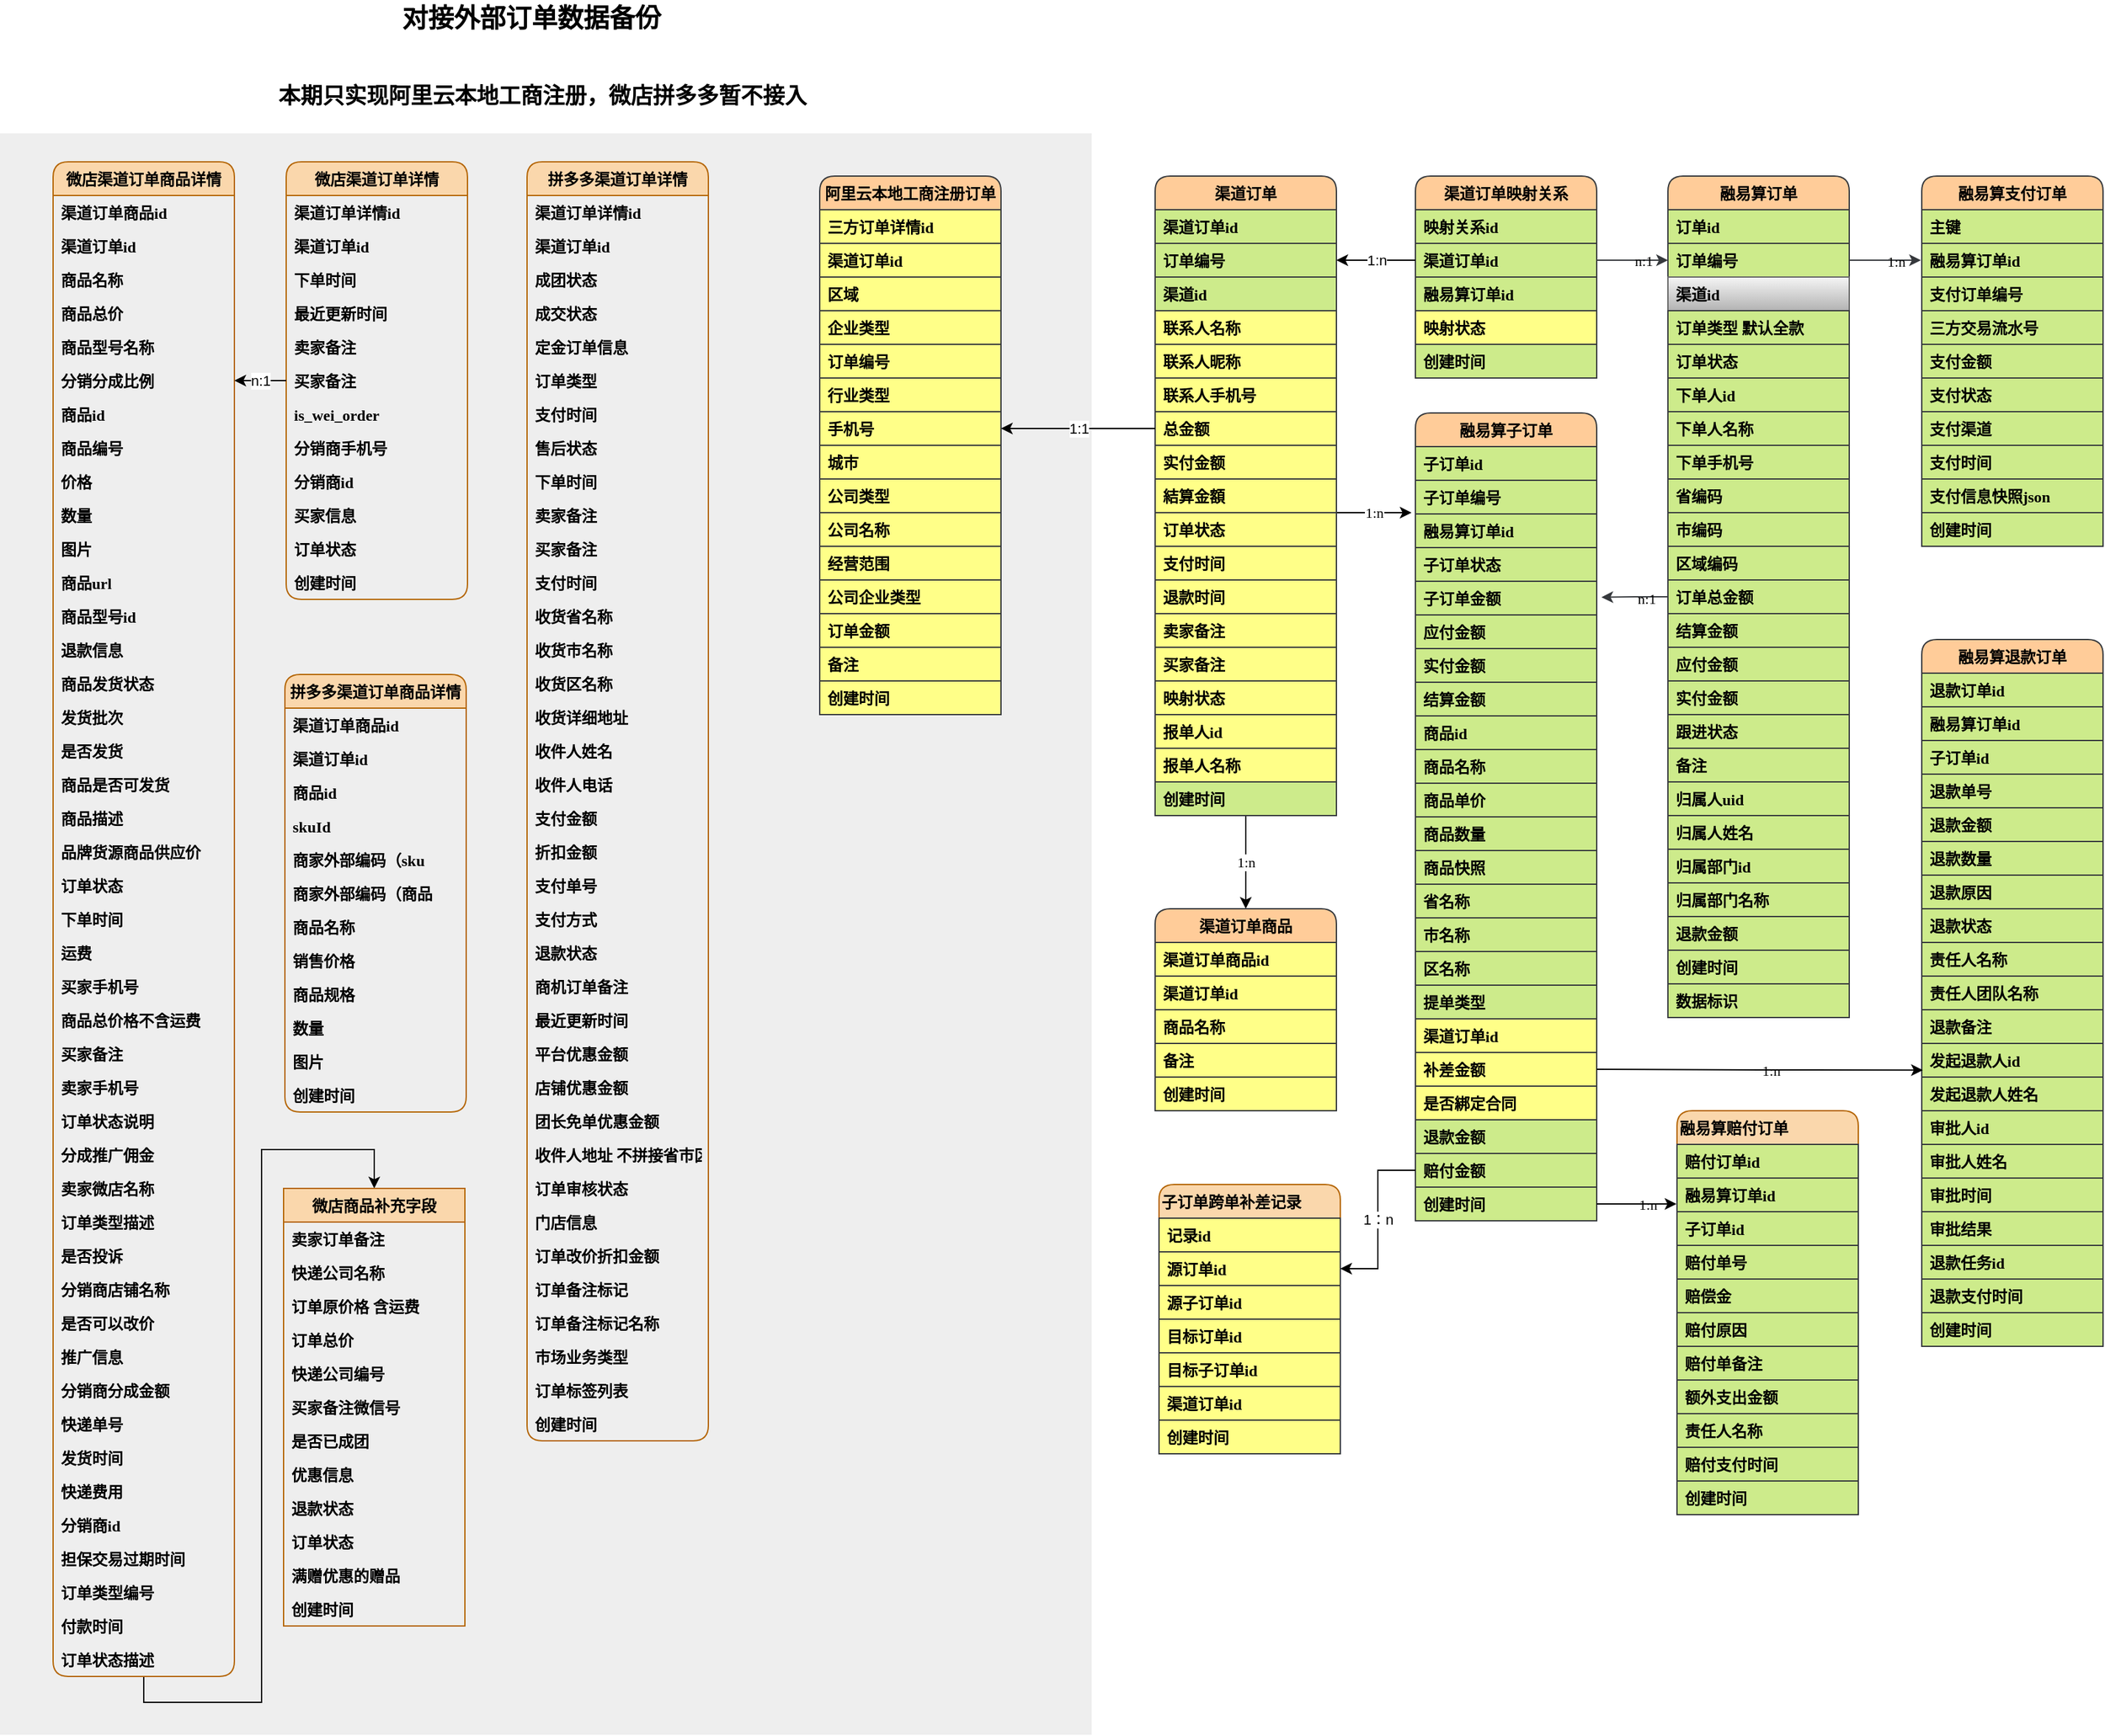 <mxfile version="14.2.7" type="github">
  <diagram id="IiCy9xCzvewyzQ8KwIXT" name="第 1 页">
    <mxGraphModel dx="2835" dy="1243" grid="0" gridSize="10" guides="1" tooltips="1" connect="1" arrows="1" fold="1" page="0" pageScale="1" pageWidth="827" pageHeight="1169" math="0" shadow="0">
      <root>
        <mxCell id="0" />
        <mxCell id="1" parent="0" />
        <mxCell id="8AqbVCkvkvuXfBBKCJDS-153" value="" style="rounded=0;whiteSpace=wrap;html=1;fillColor=#eeeeee;strokeColor=none;" parent="1" vertex="1">
          <mxGeometry x="-960" y="1" width="843" height="1237" as="geometry" />
        </mxCell>
        <mxCell id="uZ23WW5BaQ2IiN3kRdAK-134" value="1:n" style="edgeStyle=orthogonalEdgeStyle;rounded=0;orthogonalLoop=1;jettySize=auto;html=1;fontFamily=Tahoma;" parent="1" source="uZ23WW5BaQ2IiN3kRdAK-1" edge="1">
          <mxGeometry relative="1" as="geometry">
            <mxPoint x="130" y="294" as="targetPoint" />
            <Array as="points">
              <mxPoint x="86" y="294" />
              <mxPoint x="86" y="294" />
            </Array>
          </mxGeometry>
        </mxCell>
        <mxCell id="uZ23WW5BaQ2IiN3kRdAK-183" value="1:n" style="edgeStyle=orthogonalEdgeStyle;rounded=0;orthogonalLoop=1;jettySize=auto;html=1;exitX=0.5;exitY=1;exitDx=0;exitDy=0;entryX=0.5;entryY=0;entryDx=0;entryDy=0;fontFamily=Tahoma;" parent="1" source="uZ23WW5BaQ2IiN3kRdAK-1" target="uZ23WW5BaQ2IiN3kRdAK-33" edge="1">
          <mxGeometry relative="1" as="geometry" />
        </mxCell>
        <mxCell id="uZ23WW5BaQ2IiN3kRdAK-1" value="渠道订单" style="swimlane;fontStyle=1;childLayout=stackLayout;horizontal=1;startSize=26;horizontalStack=0;resizeParent=1;resizeParentMax=0;resizeLast=0;collapsible=1;marginBottom=0;rounded=1;sketch=0;swimlaneFillColor=none;fontFamily=Tahoma;fillColor=#ffcc99;strokeColor=#36393d;" parent="1" vertex="1">
          <mxGeometry x="-68" y="34" width="140" height="494" as="geometry" />
        </mxCell>
        <mxCell id="uZ23WW5BaQ2IiN3kRdAK-28" value="渠道订单id" style="text;align=left;verticalAlign=top;spacingLeft=4;spacingRight=4;overflow=hidden;rotatable=0;points=[[0,0.5],[1,0.5]];portConstraint=eastwest;fontStyle=1;fontFamily=Tahoma;fillColor=#cdeb8b;strokeColor=#36393d;" parent="uZ23WW5BaQ2IiN3kRdAK-1" vertex="1">
          <mxGeometry y="26" width="140" height="26" as="geometry" />
        </mxCell>
        <mxCell id="uZ23WW5BaQ2IiN3kRdAK-2" value="订单编号" style="text;align=left;verticalAlign=top;spacingLeft=4;spacingRight=4;overflow=hidden;rotatable=0;points=[[0,0.5],[1,0.5]];portConstraint=eastwest;fontStyle=1;fontFamily=Tahoma;fillColor=#cdeb8b;strokeColor=#36393d;" parent="uZ23WW5BaQ2IiN3kRdAK-1" vertex="1">
          <mxGeometry y="52" width="140" height="26" as="geometry" />
        </mxCell>
        <mxCell id="uZ23WW5BaQ2IiN3kRdAK-3" value="渠道id" style="text;align=left;verticalAlign=top;spacingLeft=4;spacingRight=4;overflow=hidden;rotatable=0;points=[[0,0.5],[1,0.5]];portConstraint=eastwest;fontStyle=1;fontFamily=Tahoma;fillColor=#cdeb8b;strokeColor=#36393d;" parent="uZ23WW5BaQ2IiN3kRdAK-1" vertex="1">
          <mxGeometry y="78" width="140" height="26" as="geometry" />
        </mxCell>
        <mxCell id="uZ23WW5BaQ2IiN3kRdAK-4" value="联系人名称" style="text;align=left;verticalAlign=top;spacingLeft=4;spacingRight=4;overflow=hidden;rotatable=0;points=[[0,0.5],[1,0.5]];portConstraint=eastwest;fontStyle=1;fontFamily=Tahoma;fillColor=#ffff88;strokeColor=#36393d;" parent="uZ23WW5BaQ2IiN3kRdAK-1" vertex="1">
          <mxGeometry y="104" width="140" height="26" as="geometry" />
        </mxCell>
        <mxCell id="uZ23WW5BaQ2IiN3kRdAK-17" value="联系人昵称" style="text;align=left;verticalAlign=top;spacingLeft=4;spacingRight=4;overflow=hidden;rotatable=0;points=[[0,0.5],[1,0.5]];portConstraint=eastwest;fontStyle=1;fontFamily=Tahoma;fillColor=#ffff88;strokeColor=#36393d;" parent="uZ23WW5BaQ2IiN3kRdAK-1" vertex="1">
          <mxGeometry y="130" width="140" height="26" as="geometry" />
        </mxCell>
        <mxCell id="uZ23WW5BaQ2IiN3kRdAK-18" value="联系人手机号" style="text;align=left;verticalAlign=top;spacingLeft=4;spacingRight=4;overflow=hidden;rotatable=0;points=[[0,0.5],[1,0.5]];portConstraint=eastwest;fontStyle=1;fontFamily=Tahoma;fillColor=#ffff88;strokeColor=#36393d;" parent="uZ23WW5BaQ2IiN3kRdAK-1" vertex="1">
          <mxGeometry y="156" width="140" height="26" as="geometry" />
        </mxCell>
        <mxCell id="uZ23WW5BaQ2IiN3kRdAK-19" value="总金额" style="text;align=left;verticalAlign=top;spacingLeft=4;spacingRight=4;overflow=hidden;rotatable=0;points=[[0,0.5],[1,0.5]];portConstraint=eastwest;fontStyle=1;fontFamily=Tahoma;fillColor=#ffff88;strokeColor=#36393d;" parent="uZ23WW5BaQ2IiN3kRdAK-1" vertex="1">
          <mxGeometry y="182" width="140" height="26" as="geometry" />
        </mxCell>
        <mxCell id="uZ23WW5BaQ2IiN3kRdAK-20" value="实付金额" style="text;align=left;verticalAlign=top;spacingLeft=4;spacingRight=4;overflow=hidden;rotatable=0;points=[[0,0.5],[1,0.5]];portConstraint=eastwest;fontStyle=1;fontFamily=Tahoma;fillColor=#ffff88;strokeColor=#36393d;" parent="uZ23WW5BaQ2IiN3kRdAK-1" vertex="1">
          <mxGeometry y="208" width="140" height="26" as="geometry" />
        </mxCell>
        <mxCell id="T-5uT6OUV6OFc0U4h88F-20" value="結算金額" style="text;align=left;verticalAlign=top;spacingLeft=4;spacingRight=4;overflow=hidden;rotatable=0;points=[[0,0.5],[1,0.5]];portConstraint=eastwest;fontStyle=1;fontFamily=Tahoma;fillColor=#ffff88;strokeColor=#36393d;" parent="uZ23WW5BaQ2IiN3kRdAK-1" vertex="1">
          <mxGeometry y="234" width="140" height="26" as="geometry" />
        </mxCell>
        <mxCell id="uZ23WW5BaQ2IiN3kRdAK-21" value="订单状态" style="text;align=left;verticalAlign=top;spacingLeft=4;spacingRight=4;overflow=hidden;rotatable=0;points=[[0,0.5],[1,0.5]];portConstraint=eastwest;fontStyle=1;fontFamily=Tahoma;fillColor=#ffff88;strokeColor=#36393d;" parent="uZ23WW5BaQ2IiN3kRdAK-1" vertex="1">
          <mxGeometry y="260" width="140" height="26" as="geometry" />
        </mxCell>
        <mxCell id="uZ23WW5BaQ2IiN3kRdAK-22" value="支付时间" style="text;align=left;verticalAlign=top;spacingLeft=4;spacingRight=4;overflow=hidden;rotatable=0;points=[[0,0.5],[1,0.5]];portConstraint=eastwest;fontStyle=1;fontFamily=Tahoma;fillColor=#ffff88;strokeColor=#36393d;" parent="uZ23WW5BaQ2IiN3kRdAK-1" vertex="1">
          <mxGeometry y="286" width="140" height="26" as="geometry" />
        </mxCell>
        <mxCell id="uZ23WW5BaQ2IiN3kRdAK-23" value="退款时间" style="text;align=left;verticalAlign=top;spacingLeft=4;spacingRight=4;overflow=hidden;rotatable=0;points=[[0,0.5],[1,0.5]];portConstraint=eastwest;fontStyle=1;fontFamily=Tahoma;fillColor=#ffff88;strokeColor=#36393d;" parent="uZ23WW5BaQ2IiN3kRdAK-1" vertex="1">
          <mxGeometry y="312" width="140" height="26" as="geometry" />
        </mxCell>
        <mxCell id="uZ23WW5BaQ2IiN3kRdAK-24" value="卖家备注" style="text;align=left;verticalAlign=top;spacingLeft=4;spacingRight=4;overflow=hidden;rotatable=0;points=[[0,0.5],[1,0.5]];portConstraint=eastwest;fontStyle=1;fontFamily=Tahoma;fillColor=#ffff88;strokeColor=#36393d;" parent="uZ23WW5BaQ2IiN3kRdAK-1" vertex="1">
          <mxGeometry y="338" width="140" height="26" as="geometry" />
        </mxCell>
        <mxCell id="uZ23WW5BaQ2IiN3kRdAK-25" value="买家备注" style="text;align=left;verticalAlign=top;spacingLeft=4;spacingRight=4;overflow=hidden;rotatable=0;points=[[0,0.5],[1,0.5]];portConstraint=eastwest;fontStyle=1;fontFamily=Tahoma;fillColor=#ffff88;strokeColor=#36393d;" parent="uZ23WW5BaQ2IiN3kRdAK-1" vertex="1">
          <mxGeometry y="364" width="140" height="26" as="geometry" />
        </mxCell>
        <mxCell id="uZ23WW5BaQ2IiN3kRdAK-26" value="映射状态" style="text;align=left;verticalAlign=top;spacingLeft=4;spacingRight=4;overflow=hidden;rotatable=0;points=[[0,0.5],[1,0.5]];portConstraint=eastwest;fontStyle=1;fontFamily=Tahoma;fillColor=#ffff88;strokeColor=#36393d;" parent="uZ23WW5BaQ2IiN3kRdAK-1" vertex="1">
          <mxGeometry y="390" width="140" height="26" as="geometry" />
        </mxCell>
        <mxCell id="uZ23WW5BaQ2IiN3kRdAK-29" value="报单人id" style="text;align=left;verticalAlign=top;spacingLeft=4;spacingRight=4;overflow=hidden;rotatable=0;points=[[0,0.5],[1,0.5]];portConstraint=eastwest;fontStyle=1;fontFamily=Tahoma;fillColor=#ffff88;strokeColor=#36393d;" parent="uZ23WW5BaQ2IiN3kRdAK-1" vertex="1">
          <mxGeometry y="416" width="140" height="26" as="geometry" />
        </mxCell>
        <mxCell id="uZ23WW5BaQ2IiN3kRdAK-30" value="报单人名称" style="text;align=left;verticalAlign=top;spacingLeft=4;spacingRight=4;overflow=hidden;rotatable=0;points=[[0,0.5],[1,0.5]];portConstraint=eastwest;fontStyle=1;fontFamily=Tahoma;fillColor=#ffff88;strokeColor=#36393d;" parent="uZ23WW5BaQ2IiN3kRdAK-1" vertex="1">
          <mxGeometry y="442" width="140" height="26" as="geometry" />
        </mxCell>
        <mxCell id="uZ23WW5BaQ2IiN3kRdAK-136" value="创建时间" style="text;align=left;verticalAlign=top;spacingLeft=4;spacingRight=4;overflow=hidden;rotatable=0;points=[[0,0.5],[1,0.5]];portConstraint=eastwest;fontStyle=1;fontFamily=Tahoma;fillColor=#cdeb8b;strokeColor=#36393d;" parent="uZ23WW5BaQ2IiN3kRdAK-1" vertex="1">
          <mxGeometry y="468" width="140" height="26" as="geometry" />
        </mxCell>
        <mxCell id="uZ23WW5BaQ2IiN3kRdAK-33" value="渠道订单商品" style="swimlane;fontStyle=1;childLayout=stackLayout;horizontal=1;startSize=26;horizontalStack=0;resizeParent=1;resizeParentMax=0;resizeLast=0;collapsible=1;marginBottom=0;rounded=1;fontFamily=Tahoma;fillColor=#ffcc99;strokeColor=#36393d;" parent="1" vertex="1">
          <mxGeometry x="-68" y="600" width="140" height="156" as="geometry" />
        </mxCell>
        <mxCell id="uZ23WW5BaQ2IiN3kRdAK-34" value="渠道订单商品id" style="text;align=left;verticalAlign=top;spacingLeft=4;spacingRight=4;overflow=hidden;rotatable=0;points=[[0,0.5],[1,0.5]];portConstraint=eastwest;fontStyle=1;fontFamily=Tahoma;fillColor=#ffff88;strokeColor=#36393d;" parent="uZ23WW5BaQ2IiN3kRdAK-33" vertex="1">
          <mxGeometry y="26" width="140" height="26" as="geometry" />
        </mxCell>
        <mxCell id="uZ23WW5BaQ2IiN3kRdAK-35" value="渠道订单id" style="text;align=left;verticalAlign=top;spacingLeft=4;spacingRight=4;overflow=hidden;rotatable=0;points=[[0,0.5],[1,0.5]];portConstraint=eastwest;fontStyle=1;fontFamily=Tahoma;fillColor=#ffff88;strokeColor=#36393d;" parent="uZ23WW5BaQ2IiN3kRdAK-33" vertex="1">
          <mxGeometry y="52" width="140" height="26" as="geometry" />
        </mxCell>
        <mxCell id="uZ23WW5BaQ2IiN3kRdAK-36" value="商品名称" style="text;align=left;verticalAlign=top;spacingLeft=4;spacingRight=4;overflow=hidden;rotatable=0;points=[[0,0.5],[1,0.5]];portConstraint=eastwest;fontStyle=1;fontFamily=Tahoma;fillColor=#ffff88;strokeColor=#36393d;" parent="uZ23WW5BaQ2IiN3kRdAK-33" vertex="1">
          <mxGeometry y="78" width="140" height="26" as="geometry" />
        </mxCell>
        <mxCell id="8AqbVCkvkvuXfBBKCJDS-158" value="备注" style="text;align=left;verticalAlign=top;spacingLeft=4;spacingRight=4;overflow=hidden;rotatable=0;points=[[0,0.5],[1,0.5]];portConstraint=eastwest;fontStyle=1;fontFamily=Tahoma;fillColor=#ffff88;strokeColor=#36393d;" parent="uZ23WW5BaQ2IiN3kRdAK-33" vertex="1">
          <mxGeometry y="104" width="140" height="26" as="geometry" />
        </mxCell>
        <mxCell id="uZ23WW5BaQ2IiN3kRdAK-51" value="创建时间" style="text;align=left;verticalAlign=top;spacingLeft=4;spacingRight=4;overflow=hidden;rotatable=0;points=[[0,0.5],[1,0.5]];portConstraint=eastwest;fontStyle=1;fontFamily=Tahoma;fillColor=#ffff88;strokeColor=#36393d;" parent="uZ23WW5BaQ2IiN3kRdAK-33" vertex="1">
          <mxGeometry y="130" width="140" height="26" as="geometry" />
        </mxCell>
        <mxCell id="uZ23WW5BaQ2IiN3kRdAK-52" value="渠道订单映射关系" style="swimlane;fontStyle=1;childLayout=stackLayout;horizontal=1;startSize=26;horizontalStack=0;resizeParent=1;resizeParentMax=0;resizeLast=0;collapsible=1;marginBottom=0;rounded=1;fontFamily=Tahoma;fillColor=#ffcc99;strokeColor=#36393d;align=center;labelBackgroundColor=none;labelBorderColor=none;shadow=0;" parent="1" vertex="1">
          <mxGeometry x="133" y="34" width="140" height="156" as="geometry" />
        </mxCell>
        <mxCell id="uZ23WW5BaQ2IiN3kRdAK-53" value="映射关系id" style="text;align=left;verticalAlign=top;spacingLeft=4;spacingRight=4;overflow=hidden;rotatable=0;points=[[0,0.5],[1,0.5]];portConstraint=eastwest;fontStyle=1;fontFamily=Tahoma;fillColor=#cdeb8b;strokeColor=#36393d;labelBackgroundColor=none;labelBorderColor=none;shadow=0;" parent="uZ23WW5BaQ2IiN3kRdAK-52" vertex="1">
          <mxGeometry y="26" width="140" height="26" as="geometry" />
        </mxCell>
        <mxCell id="uZ23WW5BaQ2IiN3kRdAK-54" value="渠道订单id" style="text;align=left;verticalAlign=top;spacingLeft=4;spacingRight=4;overflow=hidden;rotatable=0;points=[[0,0.5],[1,0.5]];portConstraint=eastwest;fontStyle=1;fontFamily=Tahoma;fillColor=#cdeb8b;strokeColor=#36393d;labelBackgroundColor=none;labelBorderColor=none;shadow=0;" parent="uZ23WW5BaQ2IiN3kRdAK-52" vertex="1">
          <mxGeometry y="52" width="140" height="26" as="geometry" />
        </mxCell>
        <mxCell id="uZ23WW5BaQ2IiN3kRdAK-55" value="融易算订单id" style="text;align=left;verticalAlign=top;spacingLeft=4;spacingRight=4;overflow=hidden;rotatable=0;points=[[0,0.5],[1,0.5]];portConstraint=eastwest;fontStyle=1;fontFamily=Tahoma;fillColor=#cdeb8b;strokeColor=#36393d;labelBackgroundColor=none;labelBorderColor=none;shadow=0;" parent="uZ23WW5BaQ2IiN3kRdAK-52" vertex="1">
          <mxGeometry y="78" width="140" height="26" as="geometry" />
        </mxCell>
        <mxCell id="8AqbVCkvkvuXfBBKCJDS-25" value="映射状态" style="text;align=left;verticalAlign=top;spacingLeft=4;spacingRight=4;overflow=hidden;rotatable=0;points=[[0,0.5],[1,0.5]];portConstraint=eastwest;fontStyle=1;fontFamily=Tahoma;fillColor=#ffff88;strokeColor=#36393d;labelBackgroundColor=none;labelBorderColor=none;shadow=0;" parent="uZ23WW5BaQ2IiN3kRdAK-52" vertex="1">
          <mxGeometry y="104" width="140" height="26" as="geometry" />
        </mxCell>
        <mxCell id="uZ23WW5BaQ2IiN3kRdAK-60" value="创建时间" style="text;align=left;verticalAlign=top;spacingLeft=4;spacingRight=4;overflow=hidden;rotatable=0;points=[[0,0.5],[1,0.5]];portConstraint=eastwest;fontStyle=1;fontFamily=Tahoma;fillColor=#cdeb8b;strokeColor=#36393d;labelBackgroundColor=none;labelBorderColor=none;shadow=0;" parent="uZ23WW5BaQ2IiN3kRdAK-52" vertex="1">
          <mxGeometry y="130" width="140" height="26" as="geometry" />
        </mxCell>
        <mxCell id="uZ23WW5BaQ2IiN3kRdAK-135" value="n:1" style="edgeStyle=orthogonalEdgeStyle;rounded=0;orthogonalLoop=1;jettySize=auto;exitX=0;exitY=0.5;exitDx=0;exitDy=0;fontFamily=Tahoma;fillColor=#cdeb8b;strokeColor=#36393d;fontStyle=0;align=left;labelBackgroundColor=none;labelBorderColor=none;shadow=0;" parent="1" source="uZ23WW5BaQ2IiN3kRdAK-63" edge="1">
          <mxGeometry relative="1" as="geometry">
            <mxPoint x="276.667" y="359.333" as="targetPoint" />
          </mxGeometry>
        </mxCell>
        <mxCell id="uZ23WW5BaQ2IiN3kRdAK-63" value="融易算订单" style="swimlane;fontStyle=1;childLayout=stackLayout;horizontal=1;startSize=26;horizontalStack=0;resizeParent=1;resizeParentMax=0;resizeLast=0;collapsible=1;marginBottom=0;rounded=1;sketch=0;swimlaneFillColor=none;fontFamily=Tahoma;fillColor=#ffcc99;strokeColor=#36393d;align=center;labelBackgroundColor=none;labelBorderColor=none;shadow=0;" parent="1" vertex="1">
          <mxGeometry x="328" y="34" width="140" height="650" as="geometry" />
        </mxCell>
        <mxCell id="uZ23WW5BaQ2IiN3kRdAK-64" value="订单id" style="text;align=left;verticalAlign=top;spacingLeft=4;spacingRight=4;overflow=hidden;rotatable=0;points=[[0,0.5],[1,0.5]];portConstraint=eastwest;fontStyle=1;fontFamily=Tahoma;fillColor=#cdeb8b;strokeColor=#36393d;labelBackgroundColor=none;labelBorderColor=none;shadow=0;" parent="uZ23WW5BaQ2IiN3kRdAK-63" vertex="1">
          <mxGeometry y="26" width="140" height="26" as="geometry" />
        </mxCell>
        <mxCell id="uZ23WW5BaQ2IiN3kRdAK-65" value="订单编号" style="text;align=left;verticalAlign=top;spacingLeft=4;spacingRight=4;overflow=hidden;rotatable=0;points=[[0,0.5],[1,0.5]];portConstraint=eastwest;fontStyle=1;fontFamily=Tahoma;fillColor=#cdeb8b;strokeColor=#36393d;labelBackgroundColor=none;labelBorderColor=none;shadow=0;" parent="uZ23WW5BaQ2IiN3kRdAK-63" vertex="1">
          <mxGeometry y="52" width="140" height="26" as="geometry" />
        </mxCell>
        <mxCell id="uZ23WW5BaQ2IiN3kRdAK-66" value="渠道id" style="text;align=left;verticalAlign=top;spacingLeft=4;spacingRight=4;overflow=hidden;rotatable=0;points=[[0,0.5],[1,0.5]];portConstraint=eastwest;fontStyle=1;fontFamily=Tahoma;fillColor=#f5f5f5;strokeColor=#666666;labelBackgroundColor=none;labelBorderColor=none;shadow=0;gradientColor=#b3b3b3;" parent="uZ23WW5BaQ2IiN3kRdAK-63" vertex="1">
          <mxGeometry y="78" width="140" height="26" as="geometry" />
        </mxCell>
        <mxCell id="uZ23WW5BaQ2IiN3kRdAK-67" value="订单类型 默认全款" style="text;align=left;verticalAlign=top;spacingLeft=4;spacingRight=4;overflow=hidden;rotatable=0;points=[[0,0.5],[1,0.5]];portConstraint=eastwest;fontStyle=1;fontFamily=Tahoma;fillColor=#cdeb8b;strokeColor=#36393d;labelBackgroundColor=none;labelBorderColor=none;shadow=0;" parent="uZ23WW5BaQ2IiN3kRdAK-63" vertex="1">
          <mxGeometry y="104" width="140" height="26" as="geometry" />
        </mxCell>
        <mxCell id="uZ23WW5BaQ2IiN3kRdAK-69" value="订单状态" style="text;align=left;verticalAlign=top;spacingLeft=4;spacingRight=4;overflow=hidden;rotatable=0;points=[[0,0.5],[1,0.5]];portConstraint=eastwest;fontStyle=1;fontFamily=Tahoma;fillColor=#cdeb8b;strokeColor=#36393d;labelBackgroundColor=none;labelBorderColor=none;shadow=0;" parent="uZ23WW5BaQ2IiN3kRdAK-63" vertex="1">
          <mxGeometry y="130" width="140" height="26" as="geometry" />
        </mxCell>
        <mxCell id="uZ23WW5BaQ2IiN3kRdAK-70" value="下单人id" style="text;align=left;verticalAlign=top;spacingLeft=4;spacingRight=4;overflow=hidden;rotatable=0;points=[[0,0.5],[1,0.5]];portConstraint=eastwest;fontStyle=1;fontFamily=Tahoma;fillColor=#cdeb8b;strokeColor=#36393d;labelBackgroundColor=none;labelBorderColor=none;shadow=0;" parent="uZ23WW5BaQ2IiN3kRdAK-63" vertex="1">
          <mxGeometry y="156" width="140" height="26" as="geometry" />
        </mxCell>
        <mxCell id="uZ23WW5BaQ2IiN3kRdAK-71" value="下单人名称" style="text;align=left;verticalAlign=top;spacingLeft=4;spacingRight=4;overflow=hidden;rotatable=0;points=[[0,0.5],[1,0.5]];portConstraint=eastwest;fontStyle=1;fontFamily=Tahoma;fillColor=#cdeb8b;strokeColor=#36393d;labelBackgroundColor=none;labelBorderColor=none;shadow=0;" parent="uZ23WW5BaQ2IiN3kRdAK-63" vertex="1">
          <mxGeometry y="182" width="140" height="26" as="geometry" />
        </mxCell>
        <mxCell id="uZ23WW5BaQ2IiN3kRdAK-72" value="下单手机号" style="text;align=left;verticalAlign=top;spacingLeft=4;spacingRight=4;overflow=hidden;rotatable=0;points=[[0,0.5],[1,0.5]];portConstraint=eastwest;fontStyle=1;fontFamily=Tahoma;fillColor=#cdeb8b;strokeColor=#36393d;labelBackgroundColor=none;labelBorderColor=none;shadow=0;" parent="uZ23WW5BaQ2IiN3kRdAK-63" vertex="1">
          <mxGeometry y="208" width="140" height="26" as="geometry" />
        </mxCell>
        <mxCell id="uZ23WW5BaQ2IiN3kRdAK-73" value="省编码" style="text;align=left;verticalAlign=top;spacingLeft=4;spacingRight=4;overflow=hidden;rotatable=0;points=[[0,0.5],[1,0.5]];portConstraint=eastwest;fontStyle=1;fontFamily=Tahoma;fillColor=#cdeb8b;strokeColor=#36393d;labelBackgroundColor=none;labelBorderColor=none;shadow=0;" parent="uZ23WW5BaQ2IiN3kRdAK-63" vertex="1">
          <mxGeometry y="234" width="140" height="26" as="geometry" />
        </mxCell>
        <mxCell id="uZ23WW5BaQ2IiN3kRdAK-74" value="市编码" style="text;align=left;verticalAlign=top;spacingLeft=4;spacingRight=4;overflow=hidden;rotatable=0;points=[[0,0.5],[1,0.5]];portConstraint=eastwest;fontStyle=1;fontFamily=Tahoma;fillColor=#cdeb8b;strokeColor=#36393d;labelBackgroundColor=none;labelBorderColor=none;shadow=0;" parent="uZ23WW5BaQ2IiN3kRdAK-63" vertex="1">
          <mxGeometry y="260" width="140" height="26" as="geometry" />
        </mxCell>
        <mxCell id="uZ23WW5BaQ2IiN3kRdAK-75" value="区域编码" style="text;align=left;verticalAlign=top;spacingLeft=4;spacingRight=4;overflow=hidden;rotatable=0;points=[[0,0.5],[1,0.5]];portConstraint=eastwest;fontStyle=1;fontFamily=Tahoma;fillColor=#cdeb8b;strokeColor=#36393d;labelBackgroundColor=none;labelBorderColor=none;shadow=0;" parent="uZ23WW5BaQ2IiN3kRdAK-63" vertex="1">
          <mxGeometry y="286" width="140" height="26" as="geometry" />
        </mxCell>
        <mxCell id="uZ23WW5BaQ2IiN3kRdAK-76" value="订单总金额" style="text;align=left;verticalAlign=top;spacingLeft=4;spacingRight=4;overflow=hidden;rotatable=0;points=[[0,0.5],[1,0.5]];portConstraint=eastwest;fontStyle=1;fontFamily=Tahoma;fillColor=#cdeb8b;strokeColor=#36393d;labelBackgroundColor=none;labelBorderColor=none;shadow=0;" parent="uZ23WW5BaQ2IiN3kRdAK-63" vertex="1">
          <mxGeometry y="312" width="140" height="26" as="geometry" />
        </mxCell>
        <mxCell id="uZ23WW5BaQ2IiN3kRdAK-77" value="结算金额" style="text;align=left;verticalAlign=top;spacingLeft=4;spacingRight=4;overflow=hidden;rotatable=0;points=[[0,0.5],[1,0.5]];portConstraint=eastwest;fontStyle=1;fontFamily=Tahoma;fillColor=#cdeb8b;strokeColor=#36393d;labelBackgroundColor=none;labelBorderColor=none;shadow=0;" parent="uZ23WW5BaQ2IiN3kRdAK-63" vertex="1">
          <mxGeometry y="338" width="140" height="26" as="geometry" />
        </mxCell>
        <mxCell id="uZ23WW5BaQ2IiN3kRdAK-78" value="应付金额" style="text;align=left;verticalAlign=top;spacingLeft=4;spacingRight=4;overflow=hidden;rotatable=0;points=[[0,0.5],[1,0.5]];portConstraint=eastwest;fontStyle=1;fontFamily=Tahoma;fillColor=#cdeb8b;strokeColor=#36393d;labelBackgroundColor=none;labelBorderColor=none;shadow=0;" parent="uZ23WW5BaQ2IiN3kRdAK-63" vertex="1">
          <mxGeometry y="364" width="140" height="26" as="geometry" />
        </mxCell>
        <mxCell id="uZ23WW5BaQ2IiN3kRdAK-79" value="实付金额" style="text;align=left;verticalAlign=top;spacingLeft=4;spacingRight=4;overflow=hidden;rotatable=0;points=[[0,0.5],[1,0.5]];portConstraint=eastwest;fontStyle=1;fontFamily=Tahoma;fillColor=#cdeb8b;strokeColor=#36393d;labelBackgroundColor=none;labelBorderColor=none;shadow=0;" parent="uZ23WW5BaQ2IiN3kRdAK-63" vertex="1">
          <mxGeometry y="390" width="140" height="26" as="geometry" />
        </mxCell>
        <mxCell id="uZ23WW5BaQ2IiN3kRdAK-80" value="跟进状态" style="text;align=left;verticalAlign=top;spacingLeft=4;spacingRight=4;overflow=hidden;rotatable=0;points=[[0,0.5],[1,0.5]];portConstraint=eastwest;fontStyle=1;fontFamily=Tahoma;fillColor=#cdeb8b;strokeColor=#36393d;labelBackgroundColor=none;labelBorderColor=none;shadow=0;" parent="uZ23WW5BaQ2IiN3kRdAK-63" vertex="1">
          <mxGeometry y="416" width="140" height="26" as="geometry" />
        </mxCell>
        <mxCell id="uZ23WW5BaQ2IiN3kRdAK-81" value="备注" style="text;align=left;verticalAlign=top;spacingLeft=4;spacingRight=4;overflow=hidden;rotatable=0;points=[[0,0.5],[1,0.5]];portConstraint=eastwest;fontStyle=1;fontFamily=Tahoma;fillColor=#cdeb8b;strokeColor=#36393d;labelBackgroundColor=none;labelBorderColor=none;shadow=0;" parent="uZ23WW5BaQ2IiN3kRdAK-63" vertex="1">
          <mxGeometry y="442" width="140" height="26" as="geometry" />
        </mxCell>
        <mxCell id="uZ23WW5BaQ2IiN3kRdAK-101" value="归属人uid" style="text;align=left;verticalAlign=top;spacingLeft=4;spacingRight=4;overflow=hidden;rotatable=0;points=[[0,0.5],[1,0.5]];portConstraint=eastwest;fontStyle=1;fontFamily=Tahoma;fillColor=#cdeb8b;strokeColor=#36393d;labelBackgroundColor=none;labelBorderColor=none;shadow=0;" parent="uZ23WW5BaQ2IiN3kRdAK-63" vertex="1">
          <mxGeometry y="468" width="140" height="26" as="geometry" />
        </mxCell>
        <mxCell id="uZ23WW5BaQ2IiN3kRdAK-102" value="归属人姓名" style="text;align=left;verticalAlign=top;spacingLeft=4;spacingRight=4;overflow=hidden;rotatable=0;points=[[0,0.5],[1,0.5]];portConstraint=eastwest;fontStyle=1;fontFamily=Tahoma;fillColor=#cdeb8b;strokeColor=#36393d;labelBackgroundColor=none;labelBorderColor=none;shadow=0;" parent="uZ23WW5BaQ2IiN3kRdAK-63" vertex="1">
          <mxGeometry y="494" width="140" height="26" as="geometry" />
        </mxCell>
        <mxCell id="uZ23WW5BaQ2IiN3kRdAK-103" value="归属部门id" style="text;align=left;verticalAlign=top;spacingLeft=4;spacingRight=4;overflow=hidden;rotatable=0;points=[[0,0.5],[1,0.5]];portConstraint=eastwest;fontStyle=1;fontFamily=Tahoma;fillColor=#cdeb8b;strokeColor=#36393d;labelBackgroundColor=none;labelBorderColor=none;shadow=0;" parent="uZ23WW5BaQ2IiN3kRdAK-63" vertex="1">
          <mxGeometry y="520" width="140" height="26" as="geometry" />
        </mxCell>
        <mxCell id="uZ23WW5BaQ2IiN3kRdAK-104" value="归属部门名称" style="text;align=left;verticalAlign=top;spacingLeft=4;spacingRight=4;overflow=hidden;rotatable=0;points=[[0,0.5],[1,0.5]];portConstraint=eastwest;fontStyle=1;fontFamily=Tahoma;fillColor=#cdeb8b;strokeColor=#36393d;labelBackgroundColor=none;labelBorderColor=none;shadow=0;" parent="uZ23WW5BaQ2IiN3kRdAK-63" vertex="1">
          <mxGeometry y="546" width="140" height="26" as="geometry" />
        </mxCell>
        <mxCell id="uZ23WW5BaQ2IiN3kRdAK-105" value="退款金额" style="text;align=left;verticalAlign=top;spacingLeft=4;spacingRight=4;overflow=hidden;rotatable=0;points=[[0,0.5],[1,0.5]];portConstraint=eastwest;fontStyle=1;fontFamily=Tahoma;fillColor=#cdeb8b;strokeColor=#36393d;labelBackgroundColor=none;labelBorderColor=none;shadow=0;" parent="uZ23WW5BaQ2IiN3kRdAK-63" vertex="1">
          <mxGeometry y="572" width="140" height="26" as="geometry" />
        </mxCell>
        <mxCell id="uZ23WW5BaQ2IiN3kRdAK-106" value="创建时间" style="text;align=left;verticalAlign=top;spacingLeft=4;spacingRight=4;overflow=hidden;rotatable=0;points=[[0,0.5],[1,0.5]];portConstraint=eastwest;fontStyle=1;fontFamily=Tahoma;fillColor=#cdeb8b;strokeColor=#36393d;labelBackgroundColor=none;labelBorderColor=none;shadow=0;" parent="uZ23WW5BaQ2IiN3kRdAK-63" vertex="1">
          <mxGeometry y="598" width="140" height="26" as="geometry" />
        </mxCell>
        <mxCell id="uZ23WW5BaQ2IiN3kRdAK-107" value="数据标识" style="text;align=left;verticalAlign=top;spacingLeft=4;spacingRight=4;overflow=hidden;rotatable=0;points=[[0,0.5],[1,0.5]];portConstraint=eastwest;fontStyle=1;fontFamily=Tahoma;fillColor=#cdeb8b;strokeColor=#36393d;labelBackgroundColor=none;labelBorderColor=none;shadow=0;" parent="uZ23WW5BaQ2IiN3kRdAK-63" vertex="1">
          <mxGeometry y="624" width="140" height="26" as="geometry" />
        </mxCell>
        <mxCell id="uZ23WW5BaQ2IiN3kRdAK-109" value="n:1" style="edgeStyle=orthogonalEdgeStyle;rounded=0;orthogonalLoop=1;jettySize=auto;entryX=0;entryY=0.5;entryDx=0;entryDy=0;fontFamily=Tahoma;fillColor=#cdeb8b;strokeColor=#36393d;fontStyle=0;align=left;labelBackgroundColor=none;labelBorderColor=none;shadow=0;" parent="1" source="uZ23WW5BaQ2IiN3kRdAK-54" target="uZ23WW5BaQ2IiN3kRdAK-65" edge="1">
          <mxGeometry relative="1" as="geometry" />
        </mxCell>
        <mxCell id="uZ23WW5BaQ2IiN3kRdAK-110" value="融易算子订单" style="swimlane;fontStyle=1;childLayout=stackLayout;horizontal=1;startSize=26;horizontalStack=0;resizeParent=1;resizeParentMax=0;resizeLast=0;collapsible=1;marginBottom=0;rounded=1;fontFamily=Tahoma;fillColor=#ffcc99;strokeColor=#36393d;align=center;labelBackgroundColor=none;labelBorderColor=none;shadow=0;" parent="1" vertex="1">
          <mxGeometry x="133" y="217" width="140" height="624" as="geometry" />
        </mxCell>
        <mxCell id="uZ23WW5BaQ2IiN3kRdAK-111" value="子订单id" style="text;align=left;verticalAlign=top;spacingLeft=4;spacingRight=4;overflow=hidden;rotatable=0;points=[[0,0.5],[1,0.5]];portConstraint=eastwest;fontStyle=1;fontFamily=Tahoma;fillColor=#cdeb8b;strokeColor=#36393d;labelBackgroundColor=none;labelBorderColor=none;shadow=0;" parent="uZ23WW5BaQ2IiN3kRdAK-110" vertex="1">
          <mxGeometry y="26" width="140" height="26" as="geometry" />
        </mxCell>
        <mxCell id="uZ23WW5BaQ2IiN3kRdAK-112" value="子订单编号" style="text;align=left;verticalAlign=top;spacingLeft=4;spacingRight=4;overflow=hidden;rotatable=0;points=[[0,0.5],[1,0.5]];portConstraint=eastwest;fontStyle=1;fontFamily=Tahoma;fillColor=#cdeb8b;strokeColor=#36393d;labelBackgroundColor=none;labelBorderColor=none;shadow=0;" parent="uZ23WW5BaQ2IiN3kRdAK-110" vertex="1">
          <mxGeometry y="52" width="140" height="26" as="geometry" />
        </mxCell>
        <mxCell id="uZ23WW5BaQ2IiN3kRdAK-113" value="融易算订单id" style="text;align=left;verticalAlign=top;spacingLeft=4;spacingRight=4;overflow=hidden;rotatable=0;points=[[0,0.5],[1,0.5]];portConstraint=eastwest;fontStyle=1;fontFamily=Tahoma;fillColor=#cdeb8b;strokeColor=#36393d;labelBackgroundColor=none;labelBorderColor=none;shadow=0;" parent="uZ23WW5BaQ2IiN3kRdAK-110" vertex="1">
          <mxGeometry y="78" width="140" height="26" as="geometry" />
        </mxCell>
        <mxCell id="uZ23WW5BaQ2IiN3kRdAK-114" value="子订单状态" style="text;align=left;verticalAlign=top;spacingLeft=4;spacingRight=4;overflow=hidden;rotatable=0;points=[[0,0.5],[1,0.5]];portConstraint=eastwest;fontStyle=1;fontFamily=Tahoma;fillColor=#cdeb8b;strokeColor=#36393d;labelBackgroundColor=none;labelBorderColor=none;shadow=0;" parent="uZ23WW5BaQ2IiN3kRdAK-110" vertex="1">
          <mxGeometry y="104" width="140" height="26" as="geometry" />
        </mxCell>
        <mxCell id="uZ23WW5BaQ2IiN3kRdAK-115" value="子订单金额" style="text;align=left;verticalAlign=top;spacingLeft=4;spacingRight=4;overflow=hidden;rotatable=0;points=[[0,0.5],[1,0.5]];portConstraint=eastwest;fontStyle=1;fontFamily=Tahoma;fillColor=#cdeb8b;strokeColor=#36393d;labelBackgroundColor=none;labelBorderColor=none;shadow=0;" parent="uZ23WW5BaQ2IiN3kRdAK-110" vertex="1">
          <mxGeometry y="130" width="140" height="26" as="geometry" />
        </mxCell>
        <mxCell id="uZ23WW5BaQ2IiN3kRdAK-116" value="应付金额" style="text;align=left;verticalAlign=top;spacingLeft=4;spacingRight=4;overflow=hidden;rotatable=0;points=[[0,0.5],[1,0.5]];portConstraint=eastwest;fontStyle=1;fontFamily=Tahoma;fillColor=#cdeb8b;strokeColor=#36393d;labelBackgroundColor=none;labelBorderColor=none;shadow=0;" parent="uZ23WW5BaQ2IiN3kRdAK-110" vertex="1">
          <mxGeometry y="156" width="140" height="26" as="geometry" />
        </mxCell>
        <mxCell id="uZ23WW5BaQ2IiN3kRdAK-117" value="实付金额" style="text;align=left;verticalAlign=top;spacingLeft=4;spacingRight=4;overflow=hidden;rotatable=0;points=[[0,0.5],[1,0.5]];portConstraint=eastwest;fontStyle=1;fontFamily=Tahoma;fillColor=#cdeb8b;strokeColor=#36393d;labelBackgroundColor=none;labelBorderColor=none;shadow=0;" parent="uZ23WW5BaQ2IiN3kRdAK-110" vertex="1">
          <mxGeometry y="182" width="140" height="26" as="geometry" />
        </mxCell>
        <mxCell id="uZ23WW5BaQ2IiN3kRdAK-118" value="结算金额" style="text;align=left;verticalAlign=top;spacingLeft=4;spacingRight=4;overflow=hidden;rotatable=0;points=[[0,0.5],[1,0.5]];portConstraint=eastwest;fontStyle=1;fontFamily=Tahoma;fillColor=#cdeb8b;strokeColor=#36393d;labelBackgroundColor=none;labelBorderColor=none;shadow=0;" parent="uZ23WW5BaQ2IiN3kRdAK-110" vertex="1">
          <mxGeometry y="208" width="140" height="26" as="geometry" />
        </mxCell>
        <mxCell id="uZ23WW5BaQ2IiN3kRdAK-119" value="商品id" style="text;align=left;verticalAlign=top;spacingLeft=4;spacingRight=4;overflow=hidden;rotatable=0;points=[[0,0.5],[1,0.5]];portConstraint=eastwest;fontStyle=1;fontFamily=Tahoma;fillColor=#cdeb8b;strokeColor=#36393d;labelBackgroundColor=none;labelBorderColor=none;shadow=0;" parent="uZ23WW5BaQ2IiN3kRdAK-110" vertex="1">
          <mxGeometry y="234" width="140" height="26" as="geometry" />
        </mxCell>
        <mxCell id="uZ23WW5BaQ2IiN3kRdAK-120" value="商品名称" style="text;align=left;verticalAlign=top;spacingLeft=4;spacingRight=4;overflow=hidden;rotatable=0;points=[[0,0.5],[1,0.5]];portConstraint=eastwest;fontStyle=1;fontFamily=Tahoma;fillColor=#cdeb8b;strokeColor=#36393d;labelBackgroundColor=none;labelBorderColor=none;shadow=0;" parent="uZ23WW5BaQ2IiN3kRdAK-110" vertex="1">
          <mxGeometry y="260" width="140" height="26" as="geometry" />
        </mxCell>
        <mxCell id="uZ23WW5BaQ2IiN3kRdAK-121" value="商品单价" style="text;align=left;verticalAlign=top;spacingLeft=4;spacingRight=4;overflow=hidden;rotatable=0;points=[[0,0.5],[1,0.5]];portConstraint=eastwest;fontStyle=1;fontFamily=Tahoma;fillColor=#cdeb8b;strokeColor=#36393d;labelBackgroundColor=none;labelBorderColor=none;shadow=0;" parent="uZ23WW5BaQ2IiN3kRdAK-110" vertex="1">
          <mxGeometry y="286" width="140" height="26" as="geometry" />
        </mxCell>
        <mxCell id="uZ23WW5BaQ2IiN3kRdAK-122" value="商品数量" style="text;align=left;verticalAlign=top;spacingLeft=4;spacingRight=4;overflow=hidden;rotatable=0;points=[[0,0.5],[1,0.5]];portConstraint=eastwest;fontStyle=1;fontFamily=Tahoma;fillColor=#cdeb8b;strokeColor=#36393d;labelBackgroundColor=none;labelBorderColor=none;shadow=0;" parent="uZ23WW5BaQ2IiN3kRdAK-110" vertex="1">
          <mxGeometry y="312" width="140" height="26" as="geometry" />
        </mxCell>
        <mxCell id="uZ23WW5BaQ2IiN3kRdAK-123" value="商品快照" style="text;align=left;verticalAlign=top;spacingLeft=4;spacingRight=4;overflow=hidden;rotatable=0;points=[[0,0.5],[1,0.5]];portConstraint=eastwest;fontStyle=1;fontFamily=Tahoma;fillColor=#cdeb8b;strokeColor=#36393d;labelBackgroundColor=none;labelBorderColor=none;shadow=0;" parent="uZ23WW5BaQ2IiN3kRdAK-110" vertex="1">
          <mxGeometry y="338" width="140" height="26" as="geometry" />
        </mxCell>
        <mxCell id="uZ23WW5BaQ2IiN3kRdAK-124" value="省名称" style="text;align=left;verticalAlign=top;spacingLeft=4;spacingRight=4;overflow=hidden;rotatable=0;points=[[0,0.5],[1,0.5]];portConstraint=eastwest;fontStyle=1;fontFamily=Tahoma;fillColor=#cdeb8b;strokeColor=#36393d;labelBackgroundColor=none;labelBorderColor=none;shadow=0;" parent="uZ23WW5BaQ2IiN3kRdAK-110" vertex="1">
          <mxGeometry y="364" width="140" height="26" as="geometry" />
        </mxCell>
        <mxCell id="uZ23WW5BaQ2IiN3kRdAK-125" value="市名称" style="text;align=left;verticalAlign=top;spacingLeft=4;spacingRight=4;overflow=hidden;rotatable=0;points=[[0,0.5],[1,0.5]];portConstraint=eastwest;fontStyle=1;fontFamily=Tahoma;fillColor=#cdeb8b;strokeColor=#36393d;labelBackgroundColor=none;labelBorderColor=none;shadow=0;" parent="uZ23WW5BaQ2IiN3kRdAK-110" vertex="1">
          <mxGeometry y="390" width="140" height="26" as="geometry" />
        </mxCell>
        <mxCell id="uZ23WW5BaQ2IiN3kRdAK-126" value="区名称" style="text;align=left;verticalAlign=top;spacingLeft=4;spacingRight=4;overflow=hidden;rotatable=0;points=[[0,0.5],[1,0.5]];portConstraint=eastwest;fontStyle=1;fontFamily=Tahoma;fillColor=#cdeb8b;strokeColor=#36393d;labelBackgroundColor=none;labelBorderColor=none;shadow=0;" parent="uZ23WW5BaQ2IiN3kRdAK-110" vertex="1">
          <mxGeometry y="416" width="140" height="26" as="geometry" />
        </mxCell>
        <mxCell id="uZ23WW5BaQ2IiN3kRdAK-127" value="提单类型" style="text;align=left;verticalAlign=top;spacingLeft=4;spacingRight=4;overflow=hidden;rotatable=0;points=[[0,0.5],[1,0.5]];portConstraint=eastwest;fontStyle=1;fontFamily=Tahoma;fillColor=#cdeb8b;strokeColor=#36393d;labelBackgroundColor=none;labelBorderColor=none;shadow=0;" parent="uZ23WW5BaQ2IiN3kRdAK-110" vertex="1">
          <mxGeometry y="442" width="140" height="26" as="geometry" />
        </mxCell>
        <mxCell id="uZ23WW5BaQ2IiN3kRdAK-128" value="渠道订单id" style="text;align=left;verticalAlign=top;spacingLeft=4;spacingRight=4;overflow=hidden;rotatable=0;points=[[0,0.5],[1,0.5]];portConstraint=eastwest;fontStyle=1;fontFamily=Tahoma;fillColor=#ffff88;strokeColor=#36393d;labelBackgroundColor=none;labelBorderColor=none;shadow=0;" parent="uZ23WW5BaQ2IiN3kRdAK-110" vertex="1">
          <mxGeometry y="468" width="140" height="26" as="geometry" />
        </mxCell>
        <mxCell id="uZ23WW5BaQ2IiN3kRdAK-129" value="补差金额" style="text;align=left;verticalAlign=top;spacingLeft=4;spacingRight=4;overflow=hidden;rotatable=0;points=[[0,0.5],[1,0.5]];portConstraint=eastwest;fontStyle=1;fontFamily=Tahoma;fillColor=#ffff88;strokeColor=#36393d;labelBackgroundColor=none;labelBorderColor=none;shadow=0;" parent="uZ23WW5BaQ2IiN3kRdAK-110" vertex="1">
          <mxGeometry y="494" width="140" height="26" as="geometry" />
        </mxCell>
        <mxCell id="T-5uT6OUV6OFc0U4h88F-21" value="是否綁定合同" style="text;align=left;verticalAlign=top;spacingLeft=4;spacingRight=4;overflow=hidden;rotatable=0;points=[[0,0.5],[1,0.5]];portConstraint=eastwest;fontStyle=1;fontFamily=Tahoma;fillColor=#ffff88;strokeColor=#36393d;labelBackgroundColor=none;labelBorderColor=none;shadow=0;" parent="uZ23WW5BaQ2IiN3kRdAK-110" vertex="1">
          <mxGeometry y="520" width="140" height="26" as="geometry" />
        </mxCell>
        <mxCell id="uZ23WW5BaQ2IiN3kRdAK-130" value="退款金额" style="text;align=left;verticalAlign=top;spacingLeft=4;spacingRight=4;overflow=hidden;rotatable=0;points=[[0,0.5],[1,0.5]];portConstraint=eastwest;fontStyle=1;fontFamily=Tahoma;fillColor=#cdeb8b;strokeColor=#36393d;labelBackgroundColor=none;labelBorderColor=none;shadow=0;" parent="uZ23WW5BaQ2IiN3kRdAK-110" vertex="1">
          <mxGeometry y="546" width="140" height="26" as="geometry" />
        </mxCell>
        <mxCell id="uZ23WW5BaQ2IiN3kRdAK-131" value="赔付金额" style="text;align=left;verticalAlign=top;spacingLeft=4;spacingRight=4;overflow=hidden;rotatable=0;points=[[0,0.5],[1,0.5]];portConstraint=eastwest;fontStyle=1;fontFamily=Tahoma;fillColor=#cdeb8b;strokeColor=#36393d;labelBackgroundColor=none;labelBorderColor=none;shadow=0;" parent="uZ23WW5BaQ2IiN3kRdAK-110" vertex="1">
          <mxGeometry y="572" width="140" height="26" as="geometry" />
        </mxCell>
        <mxCell id="uZ23WW5BaQ2IiN3kRdAK-132" value="创建时间" style="text;align=left;verticalAlign=top;spacingLeft=4;spacingRight=4;overflow=hidden;rotatable=0;points=[[0,0.5],[1,0.5]];portConstraint=eastwest;fontStyle=1;fontFamily=Tahoma;fillColor=#cdeb8b;strokeColor=#36393d;labelBackgroundColor=none;labelBorderColor=none;shadow=0;" parent="uZ23WW5BaQ2IiN3kRdAK-110" vertex="1">
          <mxGeometry y="598" width="140" height="26" as="geometry" />
        </mxCell>
        <mxCell id="uZ23WW5BaQ2IiN3kRdAK-137" value="融易算支付订单" style="swimlane;fontStyle=1;childLayout=stackLayout;horizontal=1;startSize=26;horizontalStack=0;resizeParent=1;resizeParentMax=0;resizeLast=0;collapsible=1;marginBottom=0;rounded=1;fontFamily=Tahoma;fillColor=#ffcc99;strokeColor=#36393d;align=center;labelBackgroundColor=none;labelBorderColor=none;shadow=0;" parent="1" vertex="1">
          <mxGeometry x="524" y="34" width="140" height="286" as="geometry" />
        </mxCell>
        <mxCell id="uZ23WW5BaQ2IiN3kRdAK-138" value="主键" style="text;align=left;verticalAlign=top;spacingLeft=4;spacingRight=4;overflow=hidden;rotatable=0;points=[[0,0.5],[1,0.5]];portConstraint=eastwest;fontStyle=1;fontFamily=Tahoma;fillColor=#cdeb8b;strokeColor=#36393d;labelBackgroundColor=none;labelBorderColor=none;shadow=0;" parent="uZ23WW5BaQ2IiN3kRdAK-137" vertex="1">
          <mxGeometry y="26" width="140" height="26" as="geometry" />
        </mxCell>
        <mxCell id="uZ23WW5BaQ2IiN3kRdAK-140" value="融易算订单id" style="text;align=left;verticalAlign=top;spacingLeft=4;spacingRight=4;overflow=hidden;rotatable=0;points=[[0,0.5],[1,0.5]];portConstraint=eastwest;fontStyle=1;fontFamily=Tahoma;fillColor=#cdeb8b;strokeColor=#36393d;labelBackgroundColor=none;labelBorderColor=none;shadow=0;" parent="uZ23WW5BaQ2IiN3kRdAK-137" vertex="1">
          <mxGeometry y="52" width="140" height="26" as="geometry" />
        </mxCell>
        <mxCell id="uZ23WW5BaQ2IiN3kRdAK-139" value="支付订单编号" style="text;align=left;verticalAlign=top;spacingLeft=4;spacingRight=4;overflow=hidden;rotatable=0;points=[[0,0.5],[1,0.5]];portConstraint=eastwest;fontStyle=1;fontFamily=Tahoma;fillColor=#cdeb8b;strokeColor=#36393d;labelBackgroundColor=none;labelBorderColor=none;shadow=0;" parent="uZ23WW5BaQ2IiN3kRdAK-137" vertex="1">
          <mxGeometry y="78" width="140" height="26" as="geometry" />
        </mxCell>
        <mxCell id="uZ23WW5BaQ2IiN3kRdAK-142" value="三方交易流水号" style="text;align=left;verticalAlign=top;spacingLeft=4;spacingRight=4;overflow=hidden;rotatable=0;points=[[0,0.5],[1,0.5]];portConstraint=eastwest;fontStyle=1;fontFamily=Tahoma;fillColor=#cdeb8b;strokeColor=#36393d;labelBackgroundColor=none;labelBorderColor=none;shadow=0;" parent="uZ23WW5BaQ2IiN3kRdAK-137" vertex="1">
          <mxGeometry y="104" width="140" height="26" as="geometry" />
        </mxCell>
        <mxCell id="uZ23WW5BaQ2IiN3kRdAK-141" value="支付金额" style="text;align=left;verticalAlign=top;spacingLeft=4;spacingRight=4;overflow=hidden;rotatable=0;points=[[0,0.5],[1,0.5]];portConstraint=eastwest;fontStyle=1;fontFamily=Tahoma;fillColor=#cdeb8b;strokeColor=#36393d;labelBackgroundColor=none;labelBorderColor=none;shadow=0;" parent="uZ23WW5BaQ2IiN3kRdAK-137" vertex="1">
          <mxGeometry y="130" width="140" height="26" as="geometry" />
        </mxCell>
        <mxCell id="uZ23WW5BaQ2IiN3kRdAK-143" value="支付状态" style="text;align=left;verticalAlign=top;spacingLeft=4;spacingRight=4;overflow=hidden;rotatable=0;points=[[0,0.5],[1,0.5]];portConstraint=eastwest;fontStyle=1;fontFamily=Tahoma;fillColor=#cdeb8b;strokeColor=#36393d;labelBackgroundColor=none;labelBorderColor=none;shadow=0;" parent="uZ23WW5BaQ2IiN3kRdAK-137" vertex="1">
          <mxGeometry y="156" width="140" height="26" as="geometry" />
        </mxCell>
        <mxCell id="uZ23WW5BaQ2IiN3kRdAK-144" value="支付渠道" style="text;align=left;verticalAlign=top;spacingLeft=4;spacingRight=4;overflow=hidden;rotatable=0;points=[[0,0.5],[1,0.5]];portConstraint=eastwest;fontStyle=1;fontFamily=Tahoma;fillColor=#cdeb8b;strokeColor=#36393d;labelBackgroundColor=none;labelBorderColor=none;shadow=0;" parent="uZ23WW5BaQ2IiN3kRdAK-137" vertex="1">
          <mxGeometry y="182" width="140" height="26" as="geometry" />
        </mxCell>
        <mxCell id="uZ23WW5BaQ2IiN3kRdAK-145" value="支付时间" style="text;align=left;verticalAlign=top;spacingLeft=4;spacingRight=4;overflow=hidden;rotatable=0;points=[[0,0.5],[1,0.5]];portConstraint=eastwest;fontStyle=1;fontFamily=Tahoma;fillColor=#cdeb8b;strokeColor=#36393d;labelBackgroundColor=none;labelBorderColor=none;shadow=0;" parent="uZ23WW5BaQ2IiN3kRdAK-137" vertex="1">
          <mxGeometry y="208" width="140" height="26" as="geometry" />
        </mxCell>
        <mxCell id="uZ23WW5BaQ2IiN3kRdAK-146" value="支付信息快照json" style="text;align=left;verticalAlign=top;spacingLeft=4;spacingRight=4;overflow=hidden;rotatable=0;points=[[0,0.5],[1,0.5]];portConstraint=eastwest;fontStyle=1;fontFamily=Tahoma;fillColor=#cdeb8b;strokeColor=#36393d;labelBackgroundColor=none;labelBorderColor=none;shadow=0;" parent="uZ23WW5BaQ2IiN3kRdAK-137" vertex="1">
          <mxGeometry y="234" width="140" height="26" as="geometry" />
        </mxCell>
        <mxCell id="uZ23WW5BaQ2IiN3kRdAK-159" value="创建时间" style="text;align=left;verticalAlign=top;spacingLeft=4;spacingRight=4;overflow=hidden;rotatable=0;points=[[0,0.5],[1,0.5]];portConstraint=eastwest;fontStyle=1;fontFamily=Tahoma;fillColor=#cdeb8b;strokeColor=#36393d;labelBackgroundColor=none;labelBorderColor=none;shadow=0;" parent="uZ23WW5BaQ2IiN3kRdAK-137" vertex="1">
          <mxGeometry y="260" width="140" height="26" as="geometry" />
        </mxCell>
        <mxCell id="uZ23WW5BaQ2IiN3kRdAK-160" value="1:n" style="edgeStyle=orthogonalEdgeStyle;rounded=0;orthogonalLoop=1;jettySize=auto;fontFamily=Tahoma;fillColor=#cdeb8b;strokeColor=#36393d;fontStyle=0;align=left;labelBackgroundColor=none;labelBorderColor=none;shadow=0;" parent="1" source="uZ23WW5BaQ2IiN3kRdAK-65" edge="1">
          <mxGeometry relative="1" as="geometry">
            <mxPoint x="523.333" y="99" as="targetPoint" />
          </mxGeometry>
        </mxCell>
        <mxCell id="uZ23WW5BaQ2IiN3kRdAK-161" value="融易算退款订单" style="swimlane;fontStyle=1;childLayout=stackLayout;horizontal=1;startSize=26;horizontalStack=0;resizeParent=1;resizeParentMax=0;resizeLast=0;collapsible=1;marginBottom=0;rounded=1;fontFamily=Tahoma;fillColor=#ffcc99;strokeColor=#36393d;align=center;labelBackgroundColor=none;labelBorderColor=none;shadow=0;" parent="1" vertex="1">
          <mxGeometry x="524" y="392" width="140" height="546" as="geometry" />
        </mxCell>
        <mxCell id="uZ23WW5BaQ2IiN3kRdAK-162" value="退款订单id" style="text;align=left;verticalAlign=top;spacingLeft=4;spacingRight=4;overflow=hidden;rotatable=0;points=[[0,0.5],[1,0.5]];portConstraint=eastwest;fontStyle=1;fontFamily=Tahoma;fillColor=#cdeb8b;strokeColor=#36393d;labelBackgroundColor=none;labelBorderColor=none;shadow=0;" parent="uZ23WW5BaQ2IiN3kRdAK-161" vertex="1">
          <mxGeometry y="26" width="140" height="26" as="geometry" />
        </mxCell>
        <mxCell id="uZ23WW5BaQ2IiN3kRdAK-163" value="融易算订单id" style="text;align=left;verticalAlign=top;spacingLeft=4;spacingRight=4;overflow=hidden;rotatable=0;points=[[0,0.5],[1,0.5]];portConstraint=eastwest;fontStyle=1;fontFamily=Tahoma;fillColor=#cdeb8b;strokeColor=#36393d;labelBackgroundColor=none;labelBorderColor=none;shadow=0;" parent="uZ23WW5BaQ2IiN3kRdAK-161" vertex="1">
          <mxGeometry y="52" width="140" height="26" as="geometry" />
        </mxCell>
        <mxCell id="uZ23WW5BaQ2IiN3kRdAK-164" value="子订单id" style="text;align=left;verticalAlign=top;spacingLeft=4;spacingRight=4;overflow=hidden;rotatable=0;points=[[0,0.5],[1,0.5]];portConstraint=eastwest;fontStyle=1;fontFamily=Tahoma;fillColor=#cdeb8b;strokeColor=#36393d;labelBackgroundColor=none;labelBorderColor=none;shadow=0;" parent="uZ23WW5BaQ2IiN3kRdAK-161" vertex="1">
          <mxGeometry y="78" width="140" height="26" as="geometry" />
        </mxCell>
        <mxCell id="uZ23WW5BaQ2IiN3kRdAK-165" value="退款单号" style="text;align=left;verticalAlign=top;spacingLeft=4;spacingRight=4;overflow=hidden;rotatable=0;points=[[0,0.5],[1,0.5]];portConstraint=eastwest;fontStyle=1;fontFamily=Tahoma;fillColor=#cdeb8b;strokeColor=#36393d;labelBackgroundColor=none;labelBorderColor=none;shadow=0;" parent="uZ23WW5BaQ2IiN3kRdAK-161" vertex="1">
          <mxGeometry y="104" width="140" height="26" as="geometry" />
        </mxCell>
        <mxCell id="uZ23WW5BaQ2IiN3kRdAK-166" value="退款金额" style="text;align=left;verticalAlign=top;spacingLeft=4;spacingRight=4;overflow=hidden;rotatable=0;points=[[0,0.5],[1,0.5]];portConstraint=eastwest;fontStyle=1;fontFamily=Tahoma;fillColor=#cdeb8b;strokeColor=#36393d;labelBackgroundColor=none;labelBorderColor=none;shadow=0;" parent="uZ23WW5BaQ2IiN3kRdAK-161" vertex="1">
          <mxGeometry y="130" width="140" height="26" as="geometry" />
        </mxCell>
        <mxCell id="uZ23WW5BaQ2IiN3kRdAK-167" value="退款数量" style="text;align=left;verticalAlign=top;spacingLeft=4;spacingRight=4;overflow=hidden;rotatable=0;points=[[0,0.5],[1,0.5]];portConstraint=eastwest;fontStyle=1;fontFamily=Tahoma;fillColor=#cdeb8b;strokeColor=#36393d;labelBackgroundColor=none;labelBorderColor=none;shadow=0;" parent="uZ23WW5BaQ2IiN3kRdAK-161" vertex="1">
          <mxGeometry y="156" width="140" height="26" as="geometry" />
        </mxCell>
        <mxCell id="uZ23WW5BaQ2IiN3kRdAK-168" value="退款原因" style="text;align=left;verticalAlign=top;spacingLeft=4;spacingRight=4;overflow=hidden;rotatable=0;points=[[0,0.5],[1,0.5]];portConstraint=eastwest;fontStyle=1;fontFamily=Tahoma;fillColor=#cdeb8b;strokeColor=#36393d;labelBackgroundColor=none;labelBorderColor=none;shadow=0;" parent="uZ23WW5BaQ2IiN3kRdAK-161" vertex="1">
          <mxGeometry y="182" width="140" height="26" as="geometry" />
        </mxCell>
        <mxCell id="uZ23WW5BaQ2IiN3kRdAK-169" value="退款状态" style="text;align=left;verticalAlign=top;spacingLeft=4;spacingRight=4;overflow=hidden;rotatable=0;points=[[0,0.5],[1,0.5]];portConstraint=eastwest;fontStyle=1;fontFamily=Tahoma;fillColor=#cdeb8b;strokeColor=#36393d;labelBackgroundColor=none;labelBorderColor=none;shadow=0;" parent="uZ23WW5BaQ2IiN3kRdAK-161" vertex="1">
          <mxGeometry y="208" width="140" height="26" as="geometry" />
        </mxCell>
        <mxCell id="uZ23WW5BaQ2IiN3kRdAK-170" value="责任人名称" style="text;align=left;verticalAlign=top;spacingLeft=4;spacingRight=4;overflow=hidden;rotatable=0;points=[[0,0.5],[1,0.5]];portConstraint=eastwest;fontStyle=1;fontFamily=Tahoma;fillColor=#cdeb8b;strokeColor=#36393d;labelBackgroundColor=none;labelBorderColor=none;shadow=0;" parent="uZ23WW5BaQ2IiN3kRdAK-161" vertex="1">
          <mxGeometry y="234" width="140" height="26" as="geometry" />
        </mxCell>
        <mxCell id="uZ23WW5BaQ2IiN3kRdAK-171" value="责任人团队名称" style="text;align=left;verticalAlign=top;spacingLeft=4;spacingRight=4;overflow=hidden;rotatable=0;points=[[0,0.5],[1,0.5]];portConstraint=eastwest;fontStyle=1;fontFamily=Tahoma;fillColor=#cdeb8b;strokeColor=#36393d;labelBackgroundColor=none;labelBorderColor=none;shadow=0;" parent="uZ23WW5BaQ2IiN3kRdAK-161" vertex="1">
          <mxGeometry y="260" width="140" height="26" as="geometry" />
        </mxCell>
        <mxCell id="uZ23WW5BaQ2IiN3kRdAK-172" value="退款备注" style="text;align=left;verticalAlign=top;spacingLeft=4;spacingRight=4;overflow=hidden;rotatable=0;points=[[0,0.5],[1,0.5]];portConstraint=eastwest;fontStyle=1;fontFamily=Tahoma;fillColor=#cdeb8b;strokeColor=#36393d;labelBackgroundColor=none;labelBorderColor=none;shadow=0;" parent="uZ23WW5BaQ2IiN3kRdAK-161" vertex="1">
          <mxGeometry y="286" width="140" height="26" as="geometry" />
        </mxCell>
        <mxCell id="uZ23WW5BaQ2IiN3kRdAK-173" value="发起退款人id" style="text;align=left;verticalAlign=top;spacingLeft=4;spacingRight=4;overflow=hidden;rotatable=0;points=[[0,0.5],[1,0.5]];portConstraint=eastwest;fontStyle=1;fontFamily=Tahoma;fillColor=#cdeb8b;strokeColor=#36393d;labelBackgroundColor=none;labelBorderColor=none;shadow=0;" parent="uZ23WW5BaQ2IiN3kRdAK-161" vertex="1">
          <mxGeometry y="312" width="140" height="26" as="geometry" />
        </mxCell>
        <mxCell id="uZ23WW5BaQ2IiN3kRdAK-174" value="发起退款人姓名" style="text;align=left;verticalAlign=top;spacingLeft=4;spacingRight=4;overflow=hidden;rotatable=0;points=[[0,0.5],[1,0.5]];portConstraint=eastwest;fontStyle=1;fontFamily=Tahoma;fillColor=#cdeb8b;strokeColor=#36393d;labelBackgroundColor=none;labelBorderColor=none;shadow=0;" parent="uZ23WW5BaQ2IiN3kRdAK-161" vertex="1">
          <mxGeometry y="338" width="140" height="26" as="geometry" />
        </mxCell>
        <mxCell id="uZ23WW5BaQ2IiN3kRdAK-175" value="审批人id" style="text;align=left;verticalAlign=top;spacingLeft=4;spacingRight=4;overflow=hidden;rotatable=0;points=[[0,0.5],[1,0.5]];portConstraint=eastwest;fontStyle=1;fontFamily=Tahoma;fillColor=#cdeb8b;strokeColor=#36393d;labelBackgroundColor=none;labelBorderColor=none;shadow=0;" parent="uZ23WW5BaQ2IiN3kRdAK-161" vertex="1">
          <mxGeometry y="364" width="140" height="26" as="geometry" />
        </mxCell>
        <mxCell id="uZ23WW5BaQ2IiN3kRdAK-176" value="审批人姓名" style="text;align=left;verticalAlign=top;spacingLeft=4;spacingRight=4;overflow=hidden;rotatable=0;points=[[0,0.5],[1,0.5]];portConstraint=eastwest;fontStyle=1;fontFamily=Tahoma;fillColor=#cdeb8b;strokeColor=#36393d;labelBackgroundColor=none;labelBorderColor=none;shadow=0;" parent="uZ23WW5BaQ2IiN3kRdAK-161" vertex="1">
          <mxGeometry y="390" width="140" height="26" as="geometry" />
        </mxCell>
        <mxCell id="uZ23WW5BaQ2IiN3kRdAK-177" value="审批时间" style="text;align=left;verticalAlign=top;spacingLeft=4;spacingRight=4;overflow=hidden;rotatable=0;points=[[0,0.5],[1,0.5]];portConstraint=eastwest;fontStyle=1;fontFamily=Tahoma;fillColor=#cdeb8b;strokeColor=#36393d;labelBackgroundColor=none;labelBorderColor=none;shadow=0;" parent="uZ23WW5BaQ2IiN3kRdAK-161" vertex="1">
          <mxGeometry y="416" width="140" height="26" as="geometry" />
        </mxCell>
        <mxCell id="uZ23WW5BaQ2IiN3kRdAK-178" value="审批结果" style="text;align=left;verticalAlign=top;spacingLeft=4;spacingRight=4;overflow=hidden;rotatable=0;points=[[0,0.5],[1,0.5]];portConstraint=eastwest;fontStyle=1;fontFamily=Tahoma;fillColor=#cdeb8b;strokeColor=#36393d;labelBackgroundColor=none;labelBorderColor=none;shadow=0;" parent="uZ23WW5BaQ2IiN3kRdAK-161" vertex="1">
          <mxGeometry y="442" width="140" height="26" as="geometry" />
        </mxCell>
        <mxCell id="uZ23WW5BaQ2IiN3kRdAK-179" value="退款任务id" style="text;align=left;verticalAlign=top;spacingLeft=4;spacingRight=4;overflow=hidden;rotatable=0;points=[[0,0.5],[1,0.5]];portConstraint=eastwest;fontStyle=1;fontFamily=Tahoma;fillColor=#cdeb8b;strokeColor=#36393d;labelBackgroundColor=none;labelBorderColor=none;shadow=0;" parent="uZ23WW5BaQ2IiN3kRdAK-161" vertex="1">
          <mxGeometry y="468" width="140" height="26" as="geometry" />
        </mxCell>
        <mxCell id="uZ23WW5BaQ2IiN3kRdAK-180" value="退款支付时间" style="text;align=left;verticalAlign=top;spacingLeft=4;spacingRight=4;overflow=hidden;rotatable=0;points=[[0,0.5],[1,0.5]];portConstraint=eastwest;fontStyle=1;fontFamily=Tahoma;fillColor=#cdeb8b;strokeColor=#36393d;labelBackgroundColor=none;labelBorderColor=none;shadow=0;" parent="uZ23WW5BaQ2IiN3kRdAK-161" vertex="1">
          <mxGeometry y="494" width="140" height="26" as="geometry" />
        </mxCell>
        <mxCell id="uZ23WW5BaQ2IiN3kRdAK-181" value="创建时间" style="text;align=left;verticalAlign=top;spacingLeft=4;spacingRight=4;overflow=hidden;rotatable=0;points=[[0,0.5],[1,0.5]];portConstraint=eastwest;fontStyle=1;fontFamily=Tahoma;fillColor=#cdeb8b;strokeColor=#36393d;labelBackgroundColor=none;labelBorderColor=none;shadow=0;" parent="uZ23WW5BaQ2IiN3kRdAK-161" vertex="1">
          <mxGeometry y="520" width="140" height="26" as="geometry" />
        </mxCell>
        <mxCell id="uZ23WW5BaQ2IiN3kRdAK-184" value="融易算赔付订单" style="swimlane;fontStyle=1;childLayout=stackLayout;horizontal=1;startSize=26;horizontalStack=0;resizeParent=1;resizeParentMax=0;resizeLast=0;collapsible=1;marginBottom=0;rounded=1;fontFamily=Tahoma;fillColor=#fad7ac;strokeColor=#b46504;align=left;labelBackgroundColor=none;labelBorderColor=none;shadow=0;" parent="1" vertex="1">
          <mxGeometry x="335" y="756" width="140" height="312" as="geometry" />
        </mxCell>
        <mxCell id="uZ23WW5BaQ2IiN3kRdAK-185" value="赔付订单id" style="text;align=left;verticalAlign=top;spacingLeft=4;spacingRight=4;overflow=hidden;rotatable=0;points=[[0,0.5],[1,0.5]];portConstraint=eastwest;fontStyle=1;fontFamily=Tahoma;fillColor=#cdeb8b;strokeColor=#36393d;labelBackgroundColor=none;labelBorderColor=none;shadow=0;" parent="uZ23WW5BaQ2IiN3kRdAK-184" vertex="1">
          <mxGeometry y="26" width="140" height="26" as="geometry" />
        </mxCell>
        <mxCell id="uZ23WW5BaQ2IiN3kRdAK-186" value="融易算订单id" style="text;align=left;verticalAlign=top;spacingLeft=4;spacingRight=4;overflow=hidden;rotatable=0;points=[[0,0.5],[1,0.5]];portConstraint=eastwest;fontStyle=1;fontFamily=Tahoma;fillColor=#cdeb8b;strokeColor=#36393d;labelBackgroundColor=none;labelBorderColor=none;shadow=0;" parent="uZ23WW5BaQ2IiN3kRdAK-184" vertex="1">
          <mxGeometry y="52" width="140" height="26" as="geometry" />
        </mxCell>
        <mxCell id="uZ23WW5BaQ2IiN3kRdAK-187" value="子订单id" style="text;align=left;verticalAlign=top;spacingLeft=4;spacingRight=4;overflow=hidden;rotatable=0;points=[[0,0.5],[1,0.5]];portConstraint=eastwest;fontStyle=1;fontFamily=Tahoma;fillColor=#cdeb8b;strokeColor=#36393d;labelBackgroundColor=none;labelBorderColor=none;shadow=0;" parent="uZ23WW5BaQ2IiN3kRdAK-184" vertex="1">
          <mxGeometry y="78" width="140" height="26" as="geometry" />
        </mxCell>
        <mxCell id="uZ23WW5BaQ2IiN3kRdAK-188" value="赔付单号" style="text;align=left;verticalAlign=top;spacingLeft=4;spacingRight=4;overflow=hidden;rotatable=0;points=[[0,0.5],[1,0.5]];portConstraint=eastwest;fontStyle=1;fontFamily=Tahoma;fillColor=#cdeb8b;strokeColor=#36393d;labelBackgroundColor=none;labelBorderColor=none;shadow=0;" parent="uZ23WW5BaQ2IiN3kRdAK-184" vertex="1">
          <mxGeometry y="104" width="140" height="26" as="geometry" />
        </mxCell>
        <mxCell id="uZ23WW5BaQ2IiN3kRdAK-189" value="赔偿金" style="text;align=left;verticalAlign=top;spacingLeft=4;spacingRight=4;overflow=hidden;rotatable=0;points=[[0,0.5],[1,0.5]];portConstraint=eastwest;fontStyle=1;fontFamily=Tahoma;fillColor=#cdeb8b;strokeColor=#36393d;labelBackgroundColor=none;labelBorderColor=none;shadow=0;" parent="uZ23WW5BaQ2IiN3kRdAK-184" vertex="1">
          <mxGeometry y="130" width="140" height="26" as="geometry" />
        </mxCell>
        <mxCell id="uZ23WW5BaQ2IiN3kRdAK-190" value="赔付原因" style="text;align=left;verticalAlign=top;spacingLeft=4;spacingRight=4;overflow=hidden;rotatable=0;points=[[0,0.5],[1,0.5]];portConstraint=eastwest;fontStyle=1;fontFamily=Tahoma;fillColor=#cdeb8b;strokeColor=#36393d;labelBackgroundColor=none;labelBorderColor=none;shadow=0;" parent="uZ23WW5BaQ2IiN3kRdAK-184" vertex="1">
          <mxGeometry y="156" width="140" height="26" as="geometry" />
        </mxCell>
        <mxCell id="uZ23WW5BaQ2IiN3kRdAK-191" value="赔付单备注" style="text;align=left;verticalAlign=top;spacingLeft=4;spacingRight=4;overflow=hidden;rotatable=0;points=[[0,0.5],[1,0.5]];portConstraint=eastwest;fontStyle=1;fontFamily=Tahoma;fillColor=#cdeb8b;strokeColor=#36393d;labelBackgroundColor=none;labelBorderColor=none;shadow=0;" parent="uZ23WW5BaQ2IiN3kRdAK-184" vertex="1">
          <mxGeometry y="182" width="140" height="26" as="geometry" />
        </mxCell>
        <mxCell id="uZ23WW5BaQ2IiN3kRdAK-192" value="额外支出金额" style="text;align=left;verticalAlign=top;spacingLeft=4;spacingRight=4;overflow=hidden;rotatable=0;points=[[0,0.5],[1,0.5]];portConstraint=eastwest;fontStyle=1;fontFamily=Tahoma;fillColor=#cdeb8b;strokeColor=#36393d;labelBackgroundColor=none;labelBorderColor=none;shadow=0;" parent="uZ23WW5BaQ2IiN3kRdAK-184" vertex="1">
          <mxGeometry y="208" width="140" height="26" as="geometry" />
        </mxCell>
        <mxCell id="uZ23WW5BaQ2IiN3kRdAK-193" value="责任人名称" style="text;align=left;verticalAlign=top;spacingLeft=4;spacingRight=4;overflow=hidden;rotatable=0;points=[[0,0.5],[1,0.5]];portConstraint=eastwest;fontStyle=1;fontFamily=Tahoma;fillColor=#cdeb8b;strokeColor=#36393d;labelBackgroundColor=none;labelBorderColor=none;shadow=0;" parent="uZ23WW5BaQ2IiN3kRdAK-184" vertex="1">
          <mxGeometry y="234" width="140" height="26" as="geometry" />
        </mxCell>
        <mxCell id="uZ23WW5BaQ2IiN3kRdAK-194" value="赔付支付时间" style="text;align=left;verticalAlign=top;spacingLeft=4;spacingRight=4;overflow=hidden;rotatable=0;points=[[0,0.5],[1,0.5]];portConstraint=eastwest;fontStyle=1;fontFamily=Tahoma;fillColor=#cdeb8b;strokeColor=#36393d;labelBackgroundColor=none;labelBorderColor=none;shadow=0;" parent="uZ23WW5BaQ2IiN3kRdAK-184" vertex="1">
          <mxGeometry y="260" width="140" height="26" as="geometry" />
        </mxCell>
        <mxCell id="uZ23WW5BaQ2IiN3kRdAK-204" value="创建时间" style="text;align=left;verticalAlign=top;spacingLeft=4;spacingRight=4;overflow=hidden;rotatable=0;points=[[0,0.5],[1,0.5]];portConstraint=eastwest;fontStyle=1;fontFamily=Tahoma;fillColor=#cdeb8b;strokeColor=#36393d;labelBackgroundColor=none;labelBorderColor=none;shadow=0;" parent="uZ23WW5BaQ2IiN3kRdAK-184" vertex="1">
          <mxGeometry y="286" width="140" height="26" as="geometry" />
        </mxCell>
        <mxCell id="uZ23WW5BaQ2IiN3kRdAK-209" value="1:n" style="edgeStyle=orthogonalEdgeStyle;rounded=0;orthogonalLoop=1;jettySize=auto;html=0;exitX=1;exitY=0.5;exitDx=0;exitDy=0;entryX=0.006;entryY=0.794;entryDx=0;entryDy=0;entryPerimeter=0;shadow=0;labelBackgroundColor=none;fontFamily=Tahoma;align=left;" parent="1" target="uZ23WW5BaQ2IiN3kRdAK-173" edge="1">
          <mxGeometry relative="1" as="geometry">
            <mxPoint x="273" y="724" as="sourcePoint" />
          </mxGeometry>
        </mxCell>
        <mxCell id="uZ23WW5BaQ2IiN3kRdAK-210" value="1:n" style="edgeStyle=orthogonalEdgeStyle;rounded=0;orthogonalLoop=1;jettySize=auto;html=0;shadow=0;labelBackgroundColor=none;fontFamily=Tahoma;align=left;" parent="1" source="uZ23WW5BaQ2IiN3kRdAK-132" edge="1">
          <mxGeometry relative="1" as="geometry">
            <mxPoint x="334.552" y="828" as="targetPoint" />
          </mxGeometry>
        </mxCell>
        <mxCell id="8AqbVCkvkvuXfBBKCJDS-1" value="阿里云本地工商注册订单" style="swimlane;fontStyle=1;childLayout=stackLayout;horizontal=1;startSize=26;horizontalStack=0;resizeParent=1;resizeParentMax=0;resizeLast=0;collapsible=1;marginBottom=0;rounded=1;sketch=0;swimlaneFillColor=none;fontFamily=Tahoma;fillColor=#ffcc99;strokeColor=#36393d;" parent="1" vertex="1">
          <mxGeometry x="-327" y="34" width="140" height="416" as="geometry" />
        </mxCell>
        <mxCell id="8AqbVCkvkvuXfBBKCJDS-2" value="三方订单详情id" style="text;align=left;verticalAlign=top;spacingLeft=4;spacingRight=4;overflow=hidden;rotatable=0;points=[[0,0.5],[1,0.5]];portConstraint=eastwest;fontStyle=1;fontFamily=Tahoma;fillColor=#ffff88;strokeColor=#36393d;" parent="8AqbVCkvkvuXfBBKCJDS-1" vertex="1">
          <mxGeometry y="26" width="140" height="26" as="geometry" />
        </mxCell>
        <mxCell id="8AqbVCkvkvuXfBBKCJDS-3" value="渠道订单id" style="text;align=left;verticalAlign=top;spacingLeft=4;spacingRight=4;overflow=hidden;rotatable=0;points=[[0,0.5],[1,0.5]];portConstraint=eastwest;fontStyle=1;fontFamily=Tahoma;fillColor=#ffff88;strokeColor=#36393d;" parent="8AqbVCkvkvuXfBBKCJDS-1" vertex="1">
          <mxGeometry y="52" width="140" height="26" as="geometry" />
        </mxCell>
        <mxCell id="8AqbVCkvkvuXfBBKCJDS-5" value="区域" style="text;align=left;verticalAlign=top;spacingLeft=4;spacingRight=4;overflow=hidden;rotatable=0;points=[[0,0.5],[1,0.5]];portConstraint=eastwest;fontStyle=1;fontFamily=Tahoma;fillColor=#ffff88;strokeColor=#36393d;" parent="8AqbVCkvkvuXfBBKCJDS-1" vertex="1">
          <mxGeometry y="78" width="140" height="26" as="geometry" />
        </mxCell>
        <mxCell id="8AqbVCkvkvuXfBBKCJDS-6" value="企业类型" style="text;align=left;verticalAlign=top;spacingLeft=4;spacingRight=4;overflow=hidden;rotatable=0;points=[[0,0.5],[1,0.5]];portConstraint=eastwest;fontStyle=1;fontFamily=Tahoma;fillColor=#ffff88;strokeColor=#36393d;" parent="8AqbVCkvkvuXfBBKCJDS-1" vertex="1">
          <mxGeometry y="104" width="140" height="26" as="geometry" />
        </mxCell>
        <mxCell id="8AqbVCkvkvuXfBBKCJDS-7" value="订单编号" style="text;align=left;verticalAlign=top;spacingLeft=4;spacingRight=4;overflow=hidden;rotatable=0;points=[[0,0.5],[1,0.5]];portConstraint=eastwest;fontStyle=1;fontFamily=Tahoma;fillColor=#ffff88;strokeColor=#36393d;" parent="8AqbVCkvkvuXfBBKCJDS-1" vertex="1">
          <mxGeometry y="130" width="140" height="26" as="geometry" />
        </mxCell>
        <mxCell id="8AqbVCkvkvuXfBBKCJDS-8" value="行业类型" style="text;align=left;verticalAlign=top;spacingLeft=4;spacingRight=4;overflow=hidden;rotatable=0;points=[[0,0.5],[1,0.5]];portConstraint=eastwest;fontStyle=1;fontFamily=Tahoma;fillColor=#ffff88;strokeColor=#36393d;" parent="8AqbVCkvkvuXfBBKCJDS-1" vertex="1">
          <mxGeometry y="156" width="140" height="26" as="geometry" />
        </mxCell>
        <mxCell id="8AqbVCkvkvuXfBBKCJDS-9" value="手机号" style="text;align=left;verticalAlign=top;spacingLeft=4;spacingRight=4;overflow=hidden;rotatable=0;points=[[0,0.5],[1,0.5]];portConstraint=eastwest;fontStyle=1;fontFamily=Tahoma;fillColor=#ffff88;strokeColor=#36393d;" parent="8AqbVCkvkvuXfBBKCJDS-1" vertex="1">
          <mxGeometry y="182" width="140" height="26" as="geometry" />
        </mxCell>
        <mxCell id="8AqbVCkvkvuXfBBKCJDS-10" value="城市" style="text;align=left;verticalAlign=top;spacingLeft=4;spacingRight=4;overflow=hidden;rotatable=0;points=[[0,0.5],[1,0.5]];portConstraint=eastwest;fontStyle=1;fontFamily=Tahoma;fillColor=#ffff88;strokeColor=#36393d;" parent="8AqbVCkvkvuXfBBKCJDS-1" vertex="1">
          <mxGeometry y="208" width="140" height="26" as="geometry" />
        </mxCell>
        <mxCell id="8AqbVCkvkvuXfBBKCJDS-11" value="公司类型" style="text;align=left;verticalAlign=top;spacingLeft=4;spacingRight=4;overflow=hidden;rotatable=0;points=[[0,0.5],[1,0.5]];portConstraint=eastwest;fontStyle=1;fontFamily=Tahoma;fillColor=#ffff88;strokeColor=#36393d;" parent="8AqbVCkvkvuXfBBKCJDS-1" vertex="1">
          <mxGeometry y="234" width="140" height="26" as="geometry" />
        </mxCell>
        <mxCell id="8AqbVCkvkvuXfBBKCJDS-14" value="公司名称" style="text;align=left;verticalAlign=top;spacingLeft=4;spacingRight=4;overflow=hidden;rotatable=0;points=[[0,0.5],[1,0.5]];portConstraint=eastwest;fontStyle=1;fontFamily=Tahoma;fillColor=#ffff88;strokeColor=#36393d;" parent="8AqbVCkvkvuXfBBKCJDS-1" vertex="1">
          <mxGeometry y="260" width="140" height="26" as="geometry" />
        </mxCell>
        <mxCell id="8AqbVCkvkvuXfBBKCJDS-15" value="经营范围" style="text;align=left;verticalAlign=top;spacingLeft=4;spacingRight=4;overflow=hidden;rotatable=0;points=[[0,0.5],[1,0.5]];portConstraint=eastwest;fontStyle=1;fontFamily=Tahoma;fillColor=#ffff88;strokeColor=#36393d;" parent="8AqbVCkvkvuXfBBKCJDS-1" vertex="1">
          <mxGeometry y="286" width="140" height="26" as="geometry" />
        </mxCell>
        <mxCell id="8AqbVCkvkvuXfBBKCJDS-12" value="公司企业类型" style="text;align=left;verticalAlign=top;spacingLeft=4;spacingRight=4;overflow=hidden;rotatable=0;points=[[0,0.5],[1,0.5]];portConstraint=eastwest;fontStyle=1;fontFamily=Tahoma;fillColor=#ffff88;strokeColor=#36393d;" parent="8AqbVCkvkvuXfBBKCJDS-1" vertex="1">
          <mxGeometry y="312" width="140" height="26" as="geometry" />
        </mxCell>
        <mxCell id="8AqbVCkvkvuXfBBKCJDS-16" value="订单金额" style="text;align=left;verticalAlign=top;spacingLeft=4;spacingRight=4;overflow=hidden;rotatable=0;points=[[0,0.5],[1,0.5]];portConstraint=eastwest;fontStyle=1;fontFamily=Tahoma;fillColor=#ffff88;strokeColor=#36393d;" parent="8AqbVCkvkvuXfBBKCJDS-1" vertex="1">
          <mxGeometry y="338" width="140" height="26" as="geometry" />
        </mxCell>
        <mxCell id="8AqbVCkvkvuXfBBKCJDS-17" value="备注" style="text;align=left;verticalAlign=top;spacingLeft=4;spacingRight=4;overflow=hidden;rotatable=0;points=[[0,0.5],[1,0.5]];portConstraint=eastwest;fontStyle=1;fontFamily=Tahoma;fillColor=#ffff88;strokeColor=#36393d;" parent="8AqbVCkvkvuXfBBKCJDS-1" vertex="1">
          <mxGeometry y="364" width="140" height="26" as="geometry" />
        </mxCell>
        <mxCell id="8AqbVCkvkvuXfBBKCJDS-18" value="创建时间" style="text;align=left;verticalAlign=top;spacingLeft=4;spacingRight=4;overflow=hidden;rotatable=0;points=[[0,0.5],[1,0.5]];portConstraint=eastwest;fontStyle=1;fontFamily=Tahoma;fillColor=#ffff88;strokeColor=#36393d;" parent="8AqbVCkvkvuXfBBKCJDS-1" vertex="1">
          <mxGeometry y="390" width="140" height="26" as="geometry" />
        </mxCell>
        <mxCell id="8AqbVCkvkvuXfBBKCJDS-113" value="微店渠道订单详情" style="swimlane;fontStyle=1;childLayout=stackLayout;horizontal=1;startSize=26;horizontalStack=0;resizeParent=1;resizeParentMax=0;resizeLast=0;collapsible=1;marginBottom=0;rounded=1;sketch=0;swimlaneFillColor=none;fontFamily=Tahoma;fillColor=#fad7ac;strokeColor=#b46504;" parent="1" vertex="1">
          <mxGeometry x="-739" y="23" width="140" height="338" as="geometry" />
        </mxCell>
        <mxCell id="8AqbVCkvkvuXfBBKCJDS-114" value="渠道订单详情id" style="text;align=left;verticalAlign=top;spacingLeft=4;spacingRight=4;overflow=hidden;rotatable=0;points=[[0,0.5],[1,0.5]];portConstraint=eastwest;fontStyle=1;fontFamily=Tahoma;fillColor=none;" parent="8AqbVCkvkvuXfBBKCJDS-113" vertex="1">
          <mxGeometry y="26" width="140" height="26" as="geometry" />
        </mxCell>
        <mxCell id="8AqbVCkvkvuXfBBKCJDS-115" value="渠道订单id" style="text;align=left;verticalAlign=top;spacingLeft=4;spacingRight=4;overflow=hidden;rotatable=0;points=[[0,0.5],[1,0.5]];portConstraint=eastwest;fontStyle=1;fontFamily=Tahoma;fillColor=none;" parent="8AqbVCkvkvuXfBBKCJDS-113" vertex="1">
          <mxGeometry y="52" width="140" height="26" as="geometry" />
        </mxCell>
        <mxCell id="8AqbVCkvkvuXfBBKCJDS-122" value="下单时间" style="text;align=left;verticalAlign=top;spacingLeft=4;spacingRight=4;overflow=hidden;rotatable=0;points=[[0,0.5],[1,0.5]];portConstraint=eastwest;fontStyle=1;fontFamily=Tahoma;fillColor=none;" parent="8AqbVCkvkvuXfBBKCJDS-113" vertex="1">
          <mxGeometry y="78" width="140" height="26" as="geometry" />
        </mxCell>
        <mxCell id="8AqbVCkvkvuXfBBKCJDS-139" value="最近更新时间" style="text;align=left;verticalAlign=top;spacingLeft=4;spacingRight=4;overflow=hidden;rotatable=0;points=[[0,0.5],[1,0.5]];portConstraint=eastwest;fontStyle=1;fontFamily=Tahoma;fillColor=none;" parent="8AqbVCkvkvuXfBBKCJDS-113" vertex="1">
          <mxGeometry y="104" width="140" height="26" as="geometry" />
        </mxCell>
        <mxCell id="8AqbVCkvkvuXfBBKCJDS-123" value="卖家备注" style="text;align=left;verticalAlign=top;spacingLeft=4;spacingRight=4;overflow=hidden;rotatable=0;points=[[0,0.5],[1,0.5]];portConstraint=eastwest;fontStyle=1;fontFamily=Tahoma;fillColor=none;" parent="8AqbVCkvkvuXfBBKCJDS-113" vertex="1">
          <mxGeometry y="130" width="140" height="26" as="geometry" />
        </mxCell>
        <mxCell id="8AqbVCkvkvuXfBBKCJDS-124" value="买家备注" style="text;align=left;verticalAlign=top;spacingLeft=4;spacingRight=4;overflow=hidden;rotatable=0;points=[[0,0.5],[1,0.5]];portConstraint=eastwest;fontStyle=1;fontFamily=Tahoma;fillColor=none;" parent="8AqbVCkvkvuXfBBKCJDS-113" vertex="1">
          <mxGeometry y="156" width="140" height="26" as="geometry" />
        </mxCell>
        <mxCell id="8AqbVCkvkvuXfBBKCJDS-125" value="is_wei_order " style="text;align=left;verticalAlign=top;spacingLeft=4;spacingRight=4;overflow=hidden;rotatable=0;points=[[0,0.5],[1,0.5]];portConstraint=eastwest;fontStyle=1;fontFamily=Tahoma;fillColor=none;" parent="8AqbVCkvkvuXfBBKCJDS-113" vertex="1">
          <mxGeometry y="182" width="140" height="26" as="geometry" />
        </mxCell>
        <mxCell id="8AqbVCkvkvuXfBBKCJDS-126" value="分销商手机号" style="text;align=left;verticalAlign=top;spacingLeft=4;spacingRight=4;overflow=hidden;rotatable=0;points=[[0,0.5],[1,0.5]];portConstraint=eastwest;fontStyle=1;fontFamily=Tahoma;fillColor=none;" parent="8AqbVCkvkvuXfBBKCJDS-113" vertex="1">
          <mxGeometry y="208" width="140" height="26" as="geometry" />
        </mxCell>
        <mxCell id="8AqbVCkvkvuXfBBKCJDS-127" value="分销商id" style="text;align=left;verticalAlign=top;spacingLeft=4;spacingRight=4;overflow=hidden;rotatable=0;points=[[0,0.5],[1,0.5]];portConstraint=eastwest;fontStyle=1;fontFamily=Tahoma;fillColor=none;" parent="8AqbVCkvkvuXfBBKCJDS-113" vertex="1">
          <mxGeometry y="234" width="140" height="26" as="geometry" />
        </mxCell>
        <mxCell id="8AqbVCkvkvuXfBBKCJDS-128" value="买家信息" style="text;align=left;verticalAlign=top;spacingLeft=4;spacingRight=4;overflow=hidden;rotatable=0;points=[[0,0.5],[1,0.5]];portConstraint=eastwest;fontStyle=1;fontFamily=Tahoma;fillColor=none;" parent="8AqbVCkvkvuXfBBKCJDS-113" vertex="1">
          <mxGeometry y="260" width="140" height="26" as="geometry" />
        </mxCell>
        <mxCell id="8AqbVCkvkvuXfBBKCJDS-129" value="订单状态" style="text;align=left;verticalAlign=top;spacingLeft=4;spacingRight=4;overflow=hidden;rotatable=0;points=[[0,0.5],[1,0.5]];portConstraint=eastwest;fontStyle=1;fontFamily=Tahoma;fillColor=none;" parent="8AqbVCkvkvuXfBBKCJDS-113" vertex="1">
          <mxGeometry y="286" width="140" height="26" as="geometry" />
        </mxCell>
        <mxCell id="8AqbVCkvkvuXfBBKCJDS-152" value="创建时间" style="text;align=left;verticalAlign=top;spacingLeft=4;spacingRight=4;overflow=hidden;rotatable=0;points=[[0,0.5],[1,0.5]];portConstraint=eastwest;fontStyle=1;fontFamily=Tahoma;fillColor=none;" parent="8AqbVCkvkvuXfBBKCJDS-113" vertex="1">
          <mxGeometry y="312" width="140" height="26" as="geometry" />
        </mxCell>
        <mxCell id="8AqbVCkvkvuXfBBKCJDS-154" value="&lt;font style=&quot;font-size: 20px&quot;&gt;&lt;b&gt;对接外部订单数据备份&lt;/b&gt;&lt;/font&gt;" style="text;html=1;align=center;verticalAlign=middle;resizable=0;points=[];autosize=1;" parent="1" vertex="1">
          <mxGeometry x="-655" y="-100" width="210" height="21" as="geometry" />
        </mxCell>
        <mxCell id="8AqbVCkvkvuXfBBKCJDS-159" value="拼多多渠道订单商品详情" style="swimlane;fontStyle=1;childLayout=stackLayout;horizontal=1;startSize=26;horizontalStack=0;resizeParent=1;resizeParentMax=0;resizeLast=0;collapsible=1;marginBottom=0;rounded=1;sketch=0;swimlaneFillColor=none;fontFamily=Tahoma;fillColor=#fad7ac;strokeColor=#b46504;" parent="1" vertex="1">
          <mxGeometry x="-740" y="419" width="140" height="338" as="geometry" />
        </mxCell>
        <mxCell id="8AqbVCkvkvuXfBBKCJDS-160" value="渠道订单商品id" style="text;align=left;verticalAlign=top;spacingLeft=4;spacingRight=4;overflow=hidden;rotatable=0;points=[[0,0.5],[1,0.5]];portConstraint=eastwest;fontStyle=1;fontFamily=Tahoma;fillColor=none;" parent="8AqbVCkvkvuXfBBKCJDS-159" vertex="1">
          <mxGeometry y="26" width="140" height="26" as="geometry" />
        </mxCell>
        <mxCell id="8AqbVCkvkvuXfBBKCJDS-161" value="渠道订单id" style="text;align=left;verticalAlign=top;spacingLeft=4;spacingRight=4;overflow=hidden;rotatable=0;points=[[0,0.5],[1,0.5]];portConstraint=eastwest;fontStyle=1;fontFamily=Tahoma;fillColor=none;" parent="8AqbVCkvkvuXfBBKCJDS-159" vertex="1">
          <mxGeometry y="52" width="140" height="26" as="geometry" />
        </mxCell>
        <mxCell id="8AqbVCkvkvuXfBBKCJDS-162" value="商品id" style="text;align=left;verticalAlign=top;spacingLeft=4;spacingRight=4;overflow=hidden;rotatable=0;points=[[0,0.5],[1,0.5]];portConstraint=eastwest;fontStyle=1;fontFamily=Tahoma;fillColor=none;" parent="8AqbVCkvkvuXfBBKCJDS-159" vertex="1">
          <mxGeometry y="78" width="140" height="26" as="geometry" />
        </mxCell>
        <mxCell id="8AqbVCkvkvuXfBBKCJDS-163" value="skuId" style="text;align=left;verticalAlign=top;spacingLeft=4;spacingRight=4;overflow=hidden;rotatable=0;points=[[0,0.5],[1,0.5]];portConstraint=eastwest;fontStyle=1;fontFamily=Tahoma;fillColor=none;" parent="8AqbVCkvkvuXfBBKCJDS-159" vertex="1">
          <mxGeometry y="104" width="140" height="26" as="geometry" />
        </mxCell>
        <mxCell id="8AqbVCkvkvuXfBBKCJDS-164" value="商家外部编码（sku" style="text;align=left;verticalAlign=top;spacingLeft=4;spacingRight=4;overflow=hidden;rotatable=0;points=[[0,0.5],[1,0.5]];portConstraint=eastwest;fontStyle=1;fontFamily=Tahoma;fillColor=none;" parent="8AqbVCkvkvuXfBBKCJDS-159" vertex="1">
          <mxGeometry y="130" width="140" height="26" as="geometry" />
        </mxCell>
        <mxCell id="8AqbVCkvkvuXfBBKCJDS-165" value="商家外部编码（商品" style="text;align=left;verticalAlign=top;spacingLeft=4;spacingRight=4;overflow=hidden;rotatable=0;points=[[0,0.5],[1,0.5]];portConstraint=eastwest;fontStyle=1;fontFamily=Tahoma;fillColor=none;" parent="8AqbVCkvkvuXfBBKCJDS-159" vertex="1">
          <mxGeometry y="156" width="140" height="26" as="geometry" />
        </mxCell>
        <mxCell id="8AqbVCkvkvuXfBBKCJDS-166" value="商品名称" style="text;align=left;verticalAlign=top;spacingLeft=4;spacingRight=4;overflow=hidden;rotatable=0;points=[[0,0.5],[1,0.5]];portConstraint=eastwest;fontStyle=1;fontFamily=Tahoma;fillColor=none;" parent="8AqbVCkvkvuXfBBKCJDS-159" vertex="1">
          <mxGeometry y="182" width="140" height="26" as="geometry" />
        </mxCell>
        <mxCell id="8AqbVCkvkvuXfBBKCJDS-167" value="销售价格" style="text;align=left;verticalAlign=top;spacingLeft=4;spacingRight=4;overflow=hidden;rotatable=0;points=[[0,0.5],[1,0.5]];portConstraint=eastwest;fontStyle=1;fontFamily=Tahoma;fillColor=none;" parent="8AqbVCkvkvuXfBBKCJDS-159" vertex="1">
          <mxGeometry y="208" width="140" height="26" as="geometry" />
        </mxCell>
        <mxCell id="8AqbVCkvkvuXfBBKCJDS-168" value="商品规格" style="text;align=left;verticalAlign=top;spacingLeft=4;spacingRight=4;overflow=hidden;rotatable=0;points=[[0,0.5],[1,0.5]];portConstraint=eastwest;fontStyle=1;fontFamily=Tahoma;fillColor=none;" parent="8AqbVCkvkvuXfBBKCJDS-159" vertex="1">
          <mxGeometry y="234" width="140" height="26" as="geometry" />
        </mxCell>
        <mxCell id="8AqbVCkvkvuXfBBKCJDS-169" value="数量" style="text;align=left;verticalAlign=top;spacingLeft=4;spacingRight=4;overflow=hidden;rotatable=0;points=[[0,0.5],[1,0.5]];portConstraint=eastwest;fontStyle=1;fontFamily=Tahoma;fillColor=none;" parent="8AqbVCkvkvuXfBBKCJDS-159" vertex="1">
          <mxGeometry y="260" width="140" height="26" as="geometry" />
        </mxCell>
        <mxCell id="8AqbVCkvkvuXfBBKCJDS-170" value="图片" style="text;align=left;verticalAlign=top;spacingLeft=4;spacingRight=4;overflow=hidden;rotatable=0;points=[[0,0.5],[1,0.5]];portConstraint=eastwest;fontStyle=1;fontFamily=Tahoma;fillColor=none;" parent="8AqbVCkvkvuXfBBKCJDS-159" vertex="1">
          <mxGeometry y="286" width="140" height="26" as="geometry" />
        </mxCell>
        <mxCell id="8AqbVCkvkvuXfBBKCJDS-198" value="创建时间" style="text;align=left;verticalAlign=top;spacingLeft=4;spacingRight=4;overflow=hidden;rotatable=0;points=[[0,0.5],[1,0.5]];portConstraint=eastwest;fontStyle=1;fontFamily=Tahoma;fillColor=none;" parent="8AqbVCkvkvuXfBBKCJDS-159" vertex="1">
          <mxGeometry y="312" width="140" height="26" as="geometry" />
        </mxCell>
        <mxCell id="8AqbVCkvkvuXfBBKCJDS-270" style="edgeStyle=orthogonalEdgeStyle;rounded=0;orthogonalLoop=1;jettySize=auto;html=1;entryX=0.5;entryY=0;entryDx=0;entryDy=0;fillColor=none;" parent="1" source="8AqbVCkvkvuXfBBKCJDS-201" target="8AqbVCkvkvuXfBBKCJDS-241" edge="1">
          <mxGeometry relative="1" as="geometry">
            <Array as="points">
              <mxPoint x="-849" y="1213" />
              <mxPoint x="-758" y="1213" />
              <mxPoint x="-758" y="786" />
              <mxPoint x="-671" y="786" />
            </Array>
          </mxGeometry>
        </mxCell>
        <mxCell id="8AqbVCkvkvuXfBBKCJDS-201" value="微店渠道订单商品详情" style="swimlane;fontStyle=1;childLayout=stackLayout;horizontal=1;startSize=26;horizontalStack=0;resizeParent=1;resizeParentMax=0;resizeLast=0;collapsible=1;marginBottom=0;rounded=1;sketch=0;swimlaneFillColor=none;fontFamily=Tahoma;fillColor=#fad7ac;strokeColor=#b46504;" parent="1" vertex="1">
          <mxGeometry x="-919" y="23" width="140" height="1170" as="geometry" />
        </mxCell>
        <mxCell id="8AqbVCkvkvuXfBBKCJDS-202" value="渠道订单商品id" style="text;align=left;verticalAlign=top;spacingLeft=4;spacingRight=4;overflow=hidden;rotatable=0;points=[[0,0.5],[1,0.5]];portConstraint=eastwest;fontStyle=1;fontFamily=Tahoma;fillColor=none;" parent="8AqbVCkvkvuXfBBKCJDS-201" vertex="1">
          <mxGeometry y="26" width="140" height="26" as="geometry" />
        </mxCell>
        <mxCell id="8AqbVCkvkvuXfBBKCJDS-203" value="渠道订单id" style="text;align=left;verticalAlign=top;spacingLeft=4;spacingRight=4;overflow=hidden;rotatable=0;points=[[0,0.5],[1,0.5]];portConstraint=eastwest;fontStyle=1;fontFamily=Tahoma;fillColor=none;" parent="8AqbVCkvkvuXfBBKCJDS-201" vertex="1">
          <mxGeometry y="52" width="140" height="26" as="geometry" />
        </mxCell>
        <mxCell id="8AqbVCkvkvuXfBBKCJDS-204" value="商品名称" style="text;align=left;verticalAlign=top;spacingLeft=4;spacingRight=4;overflow=hidden;rotatable=0;points=[[0,0.5],[1,0.5]];portConstraint=eastwest;fontStyle=1;fontFamily=Tahoma;fillColor=none;" parent="8AqbVCkvkvuXfBBKCJDS-201" vertex="1">
          <mxGeometry y="78" width="140" height="26" as="geometry" />
        </mxCell>
        <mxCell id="8AqbVCkvkvuXfBBKCJDS-205" value="商品总价" style="text;align=left;verticalAlign=top;spacingLeft=4;spacingRight=4;overflow=hidden;rotatable=0;points=[[0,0.5],[1,0.5]];portConstraint=eastwest;fontStyle=1;fontFamily=Tahoma;fillColor=none;" parent="8AqbVCkvkvuXfBBKCJDS-201" vertex="1">
          <mxGeometry y="104" width="140" height="26" as="geometry" />
        </mxCell>
        <mxCell id="8AqbVCkvkvuXfBBKCJDS-206" value="商品型号名称" style="text;align=left;verticalAlign=top;spacingLeft=4;spacingRight=4;overflow=hidden;rotatable=0;points=[[0,0.5],[1,0.5]];portConstraint=eastwest;fontStyle=1;fontFamily=Tahoma;fillColor=none;" parent="8AqbVCkvkvuXfBBKCJDS-201" vertex="1">
          <mxGeometry y="130" width="140" height="26" as="geometry" />
        </mxCell>
        <mxCell id="8AqbVCkvkvuXfBBKCJDS-207" value="分销分成比例" style="text;align=left;verticalAlign=top;spacingLeft=4;spacingRight=4;overflow=hidden;rotatable=0;points=[[0,0.5],[1,0.5]];portConstraint=eastwest;fontStyle=1;fontFamily=Tahoma;fillColor=none;" parent="8AqbVCkvkvuXfBBKCJDS-201" vertex="1">
          <mxGeometry y="156" width="140" height="26" as="geometry" />
        </mxCell>
        <mxCell id="8AqbVCkvkvuXfBBKCJDS-208" value="商品id" style="text;align=left;verticalAlign=top;spacingLeft=4;spacingRight=4;overflow=hidden;rotatable=0;points=[[0,0.5],[1,0.5]];portConstraint=eastwest;fontStyle=1;fontFamily=Tahoma;fillColor=none;" parent="8AqbVCkvkvuXfBBKCJDS-201" vertex="1">
          <mxGeometry y="182" width="140" height="26" as="geometry" />
        </mxCell>
        <mxCell id="8AqbVCkvkvuXfBBKCJDS-209" value="商品编号" style="text;align=left;verticalAlign=top;spacingLeft=4;spacingRight=4;overflow=hidden;rotatable=0;points=[[0,0.5],[1,0.5]];portConstraint=eastwest;fontStyle=1;fontFamily=Tahoma;fillColor=none;" parent="8AqbVCkvkvuXfBBKCJDS-201" vertex="1">
          <mxGeometry y="208" width="140" height="26" as="geometry" />
        </mxCell>
        <mxCell id="8AqbVCkvkvuXfBBKCJDS-210" value="价格" style="text;align=left;verticalAlign=top;spacingLeft=4;spacingRight=4;overflow=hidden;rotatable=0;points=[[0,0.5],[1,0.5]];portConstraint=eastwest;fontStyle=1;fontFamily=Tahoma;fillColor=none;" parent="8AqbVCkvkvuXfBBKCJDS-201" vertex="1">
          <mxGeometry y="234" width="140" height="26" as="geometry" />
        </mxCell>
        <mxCell id="8AqbVCkvkvuXfBBKCJDS-211" value="数量" style="text;align=left;verticalAlign=top;spacingLeft=4;spacingRight=4;overflow=hidden;rotatable=0;points=[[0,0.5],[1,0.5]];portConstraint=eastwest;fontStyle=1;fontFamily=Tahoma;fillColor=none;" parent="8AqbVCkvkvuXfBBKCJDS-201" vertex="1">
          <mxGeometry y="260" width="140" height="26" as="geometry" />
        </mxCell>
        <mxCell id="8AqbVCkvkvuXfBBKCJDS-212" value="图片" style="text;align=left;verticalAlign=top;spacingLeft=4;spacingRight=4;overflow=hidden;rotatable=0;points=[[0,0.5],[1,0.5]];portConstraint=eastwest;fontStyle=1;fontFamily=Tahoma;fillColor=none;" parent="8AqbVCkvkvuXfBBKCJDS-201" vertex="1">
          <mxGeometry y="286" width="140" height="26" as="geometry" />
        </mxCell>
        <mxCell id="8AqbVCkvkvuXfBBKCJDS-213" value="商品url" style="text;align=left;verticalAlign=top;spacingLeft=4;spacingRight=4;overflow=hidden;rotatable=0;points=[[0,0.5],[1,0.5]];portConstraint=eastwest;fontStyle=1;fontFamily=Tahoma;fillColor=none;" parent="8AqbVCkvkvuXfBBKCJDS-201" vertex="1">
          <mxGeometry y="312" width="140" height="26" as="geometry" />
        </mxCell>
        <mxCell id="8AqbVCkvkvuXfBBKCJDS-214" value="商品型号id" style="text;align=left;verticalAlign=top;spacingLeft=4;spacingRight=4;overflow=hidden;rotatable=0;points=[[0,0.5],[1,0.5]];portConstraint=eastwest;fontStyle=1;fontFamily=Tahoma;fillColor=none;" parent="8AqbVCkvkvuXfBBKCJDS-201" vertex="1">
          <mxGeometry y="338" width="140" height="26" as="geometry" />
        </mxCell>
        <mxCell id="8AqbVCkvkvuXfBBKCJDS-215" value="退款信息" style="text;align=left;verticalAlign=top;spacingLeft=4;spacingRight=4;overflow=hidden;rotatable=0;points=[[0,0.5],[1,0.5]];portConstraint=eastwest;fontStyle=1;fontFamily=Tahoma;fillColor=none;" parent="8AqbVCkvkvuXfBBKCJDS-201" vertex="1">
          <mxGeometry y="364" width="140" height="26" as="geometry" />
        </mxCell>
        <mxCell id="8AqbVCkvkvuXfBBKCJDS-216" value="商品发货状态" style="text;align=left;verticalAlign=top;spacingLeft=4;spacingRight=4;overflow=hidden;rotatable=0;points=[[0,0.5],[1,0.5]];portConstraint=eastwest;fontStyle=1;fontFamily=Tahoma;fillColor=none;" parent="8AqbVCkvkvuXfBBKCJDS-201" vertex="1">
          <mxGeometry y="390" width="140" height="26" as="geometry" />
        </mxCell>
        <mxCell id="8AqbVCkvkvuXfBBKCJDS-217" value="发货批次" style="text;align=left;verticalAlign=top;spacingLeft=4;spacingRight=4;overflow=hidden;rotatable=0;points=[[0,0.5],[1,0.5]];portConstraint=eastwest;fontStyle=1;fontFamily=Tahoma;fillColor=none;" parent="8AqbVCkvkvuXfBBKCJDS-201" vertex="1">
          <mxGeometry y="416" width="140" height="26" as="geometry" />
        </mxCell>
        <mxCell id="8AqbVCkvkvuXfBBKCJDS-218" value="是否发货" style="text;align=left;verticalAlign=top;spacingLeft=4;spacingRight=4;overflow=hidden;rotatable=0;points=[[0,0.5],[1,0.5]];portConstraint=eastwest;fontStyle=1;fontFamily=Tahoma;fillColor=none;" parent="8AqbVCkvkvuXfBBKCJDS-201" vertex="1">
          <mxGeometry y="442" width="140" height="26" as="geometry" />
        </mxCell>
        <mxCell id="8AqbVCkvkvuXfBBKCJDS-219" value="商品是否可发货" style="text;align=left;verticalAlign=top;spacingLeft=4;spacingRight=4;overflow=hidden;rotatable=0;points=[[0,0.5],[1,0.5]];portConstraint=eastwest;fontStyle=1;fontFamily=Tahoma;fillColor=none;" parent="8AqbVCkvkvuXfBBKCJDS-201" vertex="1">
          <mxGeometry y="468" width="140" height="26" as="geometry" />
        </mxCell>
        <mxCell id="8AqbVCkvkvuXfBBKCJDS-220" value="商品描述" style="text;align=left;verticalAlign=top;spacingLeft=4;spacingRight=4;overflow=hidden;rotatable=0;points=[[0,0.5],[1,0.5]];portConstraint=eastwest;fontStyle=1;fontFamily=Tahoma;fillColor=none;" parent="8AqbVCkvkvuXfBBKCJDS-201" vertex="1">
          <mxGeometry y="494" width="140" height="26" as="geometry" />
        </mxCell>
        <mxCell id="8AqbVCkvkvuXfBBKCJDS-221" value="品牌货源商品供应价" style="text;align=left;verticalAlign=top;spacingLeft=4;spacingRight=4;overflow=hidden;rotatable=0;points=[[0,0.5],[1,0.5]];portConstraint=eastwest;fontStyle=1;fontFamily=Tahoma;fillColor=none;" parent="8AqbVCkvkvuXfBBKCJDS-201" vertex="1">
          <mxGeometry y="520" width="140" height="26" as="geometry" />
        </mxCell>
        <mxCell id="8AqbVCkvkvuXfBBKCJDS-222" value="订单状态" style="text;align=left;verticalAlign=top;spacingLeft=4;spacingRight=4;overflow=hidden;rotatable=0;points=[[0,0.5],[1,0.5]];portConstraint=eastwest;fontStyle=1;fontFamily=Tahoma;fillColor=none;" parent="8AqbVCkvkvuXfBBKCJDS-201" vertex="1">
          <mxGeometry y="546" width="140" height="26" as="geometry" />
        </mxCell>
        <mxCell id="8AqbVCkvkvuXfBBKCJDS-223" value="下单时间" style="text;align=left;verticalAlign=top;spacingLeft=4;spacingRight=4;overflow=hidden;rotatable=0;points=[[0,0.5],[1,0.5]];portConstraint=eastwest;fontStyle=1;fontFamily=Tahoma;fillColor=none;" parent="8AqbVCkvkvuXfBBKCJDS-201" vertex="1">
          <mxGeometry y="572" width="140" height="26" as="geometry" />
        </mxCell>
        <mxCell id="8AqbVCkvkvuXfBBKCJDS-224" value="运费" style="text;align=left;verticalAlign=top;spacingLeft=4;spacingRight=4;overflow=hidden;rotatable=0;points=[[0,0.5],[1,0.5]];portConstraint=eastwest;fontStyle=1;fontFamily=Tahoma;fillColor=none;" parent="8AqbVCkvkvuXfBBKCJDS-201" vertex="1">
          <mxGeometry y="598" width="140" height="26" as="geometry" />
        </mxCell>
        <mxCell id="8AqbVCkvkvuXfBBKCJDS-225" value="买家手机号" style="text;align=left;verticalAlign=top;spacingLeft=4;spacingRight=4;overflow=hidden;rotatable=0;points=[[0,0.5],[1,0.5]];portConstraint=eastwest;fontStyle=1;fontFamily=Tahoma;fillColor=none;" parent="8AqbVCkvkvuXfBBKCJDS-201" vertex="1">
          <mxGeometry y="624" width="140" height="26" as="geometry" />
        </mxCell>
        <mxCell id="8AqbVCkvkvuXfBBKCJDS-226" value="商品总价格不含运费" style="text;align=left;verticalAlign=top;spacingLeft=4;spacingRight=4;overflow=hidden;rotatable=0;points=[[0,0.5],[1,0.5]];portConstraint=eastwest;fontStyle=1;fontFamily=Tahoma;fillColor=none;" parent="8AqbVCkvkvuXfBBKCJDS-201" vertex="1">
          <mxGeometry y="650" width="140" height="26" as="geometry" />
        </mxCell>
        <mxCell id="8AqbVCkvkvuXfBBKCJDS-227" value="买家备注" style="text;align=left;verticalAlign=top;spacingLeft=4;spacingRight=4;overflow=hidden;rotatable=0;points=[[0,0.5],[1,0.5]];portConstraint=eastwest;fontStyle=1;fontFamily=Tahoma;fillColor=none;" parent="8AqbVCkvkvuXfBBKCJDS-201" vertex="1">
          <mxGeometry y="676" width="140" height="26" as="geometry" />
        </mxCell>
        <mxCell id="8AqbVCkvkvuXfBBKCJDS-228" value="卖家手机号" style="text;align=left;verticalAlign=top;spacingLeft=4;spacingRight=4;overflow=hidden;rotatable=0;points=[[0,0.5],[1,0.5]];portConstraint=eastwest;fontStyle=1;fontFamily=Tahoma;fillColor=none;" parent="8AqbVCkvkvuXfBBKCJDS-201" vertex="1">
          <mxGeometry y="702" width="140" height="26" as="geometry" />
        </mxCell>
        <mxCell id="8AqbVCkvkvuXfBBKCJDS-229" value="订单状态说明" style="text;align=left;verticalAlign=top;spacingLeft=4;spacingRight=4;overflow=hidden;rotatable=0;points=[[0,0.5],[1,0.5]];portConstraint=eastwest;fontStyle=1;fontFamily=Tahoma;fillColor=none;" parent="8AqbVCkvkvuXfBBKCJDS-201" vertex="1">
          <mxGeometry y="728" width="140" height="26" as="geometry" />
        </mxCell>
        <mxCell id="8AqbVCkvkvuXfBBKCJDS-230" value="分成推广佣金" style="text;align=left;verticalAlign=top;spacingLeft=4;spacingRight=4;overflow=hidden;rotatable=0;points=[[0,0.5],[1,0.5]];portConstraint=eastwest;fontStyle=1;fontFamily=Tahoma;fillColor=none;" parent="8AqbVCkvkvuXfBBKCJDS-201" vertex="1">
          <mxGeometry y="754" width="140" height="26" as="geometry" />
        </mxCell>
        <mxCell id="8AqbVCkvkvuXfBBKCJDS-231" value="卖家微店名称" style="text;align=left;verticalAlign=top;spacingLeft=4;spacingRight=4;overflow=hidden;rotatable=0;points=[[0,0.5],[1,0.5]];portConstraint=eastwest;fontStyle=1;fontFamily=Tahoma;fillColor=none;" parent="8AqbVCkvkvuXfBBKCJDS-201" vertex="1">
          <mxGeometry y="780" width="140" height="26" as="geometry" />
        </mxCell>
        <mxCell id="8AqbVCkvkvuXfBBKCJDS-232" value="订单类型描述" style="text;align=left;verticalAlign=top;spacingLeft=4;spacingRight=4;overflow=hidden;rotatable=0;points=[[0,0.5],[1,0.5]];portConstraint=eastwest;fontStyle=1;fontFamily=Tahoma;fillColor=none;" parent="8AqbVCkvkvuXfBBKCJDS-201" vertex="1">
          <mxGeometry y="806" width="140" height="26" as="geometry" />
        </mxCell>
        <mxCell id="8AqbVCkvkvuXfBBKCJDS-233" value="是否投诉" style="text;align=left;verticalAlign=top;spacingLeft=4;spacingRight=4;overflow=hidden;rotatable=0;points=[[0,0.5],[1,0.5]];portConstraint=eastwest;fontStyle=1;fontFamily=Tahoma;fillColor=none;" parent="8AqbVCkvkvuXfBBKCJDS-201" vertex="1">
          <mxGeometry y="832" width="140" height="26" as="geometry" />
        </mxCell>
        <mxCell id="8AqbVCkvkvuXfBBKCJDS-234" value="分销商店铺名称" style="text;align=left;verticalAlign=top;spacingLeft=4;spacingRight=4;overflow=hidden;rotatable=0;points=[[0,0.5],[1,0.5]];portConstraint=eastwest;fontStyle=1;fontFamily=Tahoma;fillColor=none;" parent="8AqbVCkvkvuXfBBKCJDS-201" vertex="1">
          <mxGeometry y="858" width="140" height="26" as="geometry" />
        </mxCell>
        <mxCell id="8AqbVCkvkvuXfBBKCJDS-235" value="是否可以改价" style="text;align=left;verticalAlign=top;spacingLeft=4;spacingRight=4;overflow=hidden;rotatable=0;points=[[0,0.5],[1,0.5]];portConstraint=eastwest;fontStyle=1;fontFamily=Tahoma;fillColor=none;" parent="8AqbVCkvkvuXfBBKCJDS-201" vertex="1">
          <mxGeometry y="884" width="140" height="26" as="geometry" />
        </mxCell>
        <mxCell id="8AqbVCkvkvuXfBBKCJDS-236" value="推广信息" style="text;align=left;verticalAlign=top;spacingLeft=4;spacingRight=4;overflow=hidden;rotatable=0;points=[[0,0.5],[1,0.5]];portConstraint=eastwest;fontStyle=1;fontFamily=Tahoma;fillColor=none;" parent="8AqbVCkvkvuXfBBKCJDS-201" vertex="1">
          <mxGeometry y="910" width="140" height="26" as="geometry" />
        </mxCell>
        <mxCell id="8AqbVCkvkvuXfBBKCJDS-237" value="分销商分成金额" style="text;align=left;verticalAlign=top;spacingLeft=4;spacingRight=4;overflow=hidden;rotatable=0;points=[[0,0.5],[1,0.5]];portConstraint=eastwest;fontStyle=1;fontFamily=Tahoma;fillColor=none;" parent="8AqbVCkvkvuXfBBKCJDS-201" vertex="1">
          <mxGeometry y="936" width="140" height="26" as="geometry" />
        </mxCell>
        <mxCell id="8AqbVCkvkvuXfBBKCJDS-238" value="快递单号" style="text;align=left;verticalAlign=top;spacingLeft=4;spacingRight=4;overflow=hidden;rotatable=0;points=[[0,0.5],[1,0.5]];portConstraint=eastwest;fontStyle=1;fontFamily=Tahoma;fillColor=none;" parent="8AqbVCkvkvuXfBBKCJDS-201" vertex="1">
          <mxGeometry y="962" width="140" height="26" as="geometry" />
        </mxCell>
        <mxCell id="8AqbVCkvkvuXfBBKCJDS-239" value="发货时间" style="text;align=left;verticalAlign=top;spacingLeft=4;spacingRight=4;overflow=hidden;rotatable=0;points=[[0,0.5],[1,0.5]];portConstraint=eastwest;fontStyle=1;fontFamily=Tahoma;fillColor=none;" parent="8AqbVCkvkvuXfBBKCJDS-201" vertex="1">
          <mxGeometry y="988" width="140" height="26" as="geometry" />
        </mxCell>
        <mxCell id="8AqbVCkvkvuXfBBKCJDS-240" value="快递费用" style="text;align=left;verticalAlign=top;spacingLeft=4;spacingRight=4;overflow=hidden;rotatable=0;points=[[0,0.5],[1,0.5]];portConstraint=eastwest;fontStyle=1;fontFamily=Tahoma;fillColor=none;" parent="8AqbVCkvkvuXfBBKCJDS-201" vertex="1">
          <mxGeometry y="1014" width="140" height="26" as="geometry" />
        </mxCell>
        <mxCell id="8AqbVCkvkvuXfBBKCJDS-263" value="分销商id" style="text;align=left;verticalAlign=top;spacingLeft=4;spacingRight=4;overflow=hidden;rotatable=0;points=[[0,0.5],[1,0.5]];portConstraint=eastwest;fontStyle=1;fontFamily=Tahoma;fillColor=none;" parent="8AqbVCkvkvuXfBBKCJDS-201" vertex="1">
          <mxGeometry y="1040" width="140" height="26" as="geometry" />
        </mxCell>
        <mxCell id="8AqbVCkvkvuXfBBKCJDS-264" value="担保交易过期时间" style="text;align=left;verticalAlign=top;spacingLeft=4;spacingRight=4;overflow=hidden;rotatable=0;points=[[0,0.5],[1,0.5]];portConstraint=eastwest;fontStyle=1;fontFamily=Tahoma;fillColor=none;" parent="8AqbVCkvkvuXfBBKCJDS-201" vertex="1">
          <mxGeometry y="1066" width="140" height="26" as="geometry" />
        </mxCell>
        <mxCell id="8AqbVCkvkvuXfBBKCJDS-265" value="订单类型编号" style="text;align=left;verticalAlign=top;spacingLeft=4;spacingRight=4;overflow=hidden;rotatable=0;points=[[0,0.5],[1,0.5]];portConstraint=eastwest;fontStyle=1;fontFamily=Tahoma;fillColor=none;" parent="8AqbVCkvkvuXfBBKCJDS-201" vertex="1">
          <mxGeometry y="1092" width="140" height="26" as="geometry" />
        </mxCell>
        <mxCell id="8AqbVCkvkvuXfBBKCJDS-266" value="付款时间" style="text;align=left;verticalAlign=top;spacingLeft=4;spacingRight=4;overflow=hidden;rotatable=0;points=[[0,0.5],[1,0.5]];portConstraint=eastwest;fontStyle=1;fontFamily=Tahoma;fillColor=none;" parent="8AqbVCkvkvuXfBBKCJDS-201" vertex="1">
          <mxGeometry y="1118" width="140" height="26" as="geometry" />
        </mxCell>
        <mxCell id="8AqbVCkvkvuXfBBKCJDS-267" value="订单状态描述" style="text;align=left;verticalAlign=top;spacingLeft=4;spacingRight=4;overflow=hidden;rotatable=0;points=[[0,0.5],[1,0.5]];portConstraint=eastwest;fontStyle=1;fontFamily=Tahoma;fillColor=none;" parent="8AqbVCkvkvuXfBBKCJDS-201" vertex="1">
          <mxGeometry y="1144" width="140" height="26" as="geometry" />
        </mxCell>
        <mxCell id="8AqbVCkvkvuXfBBKCJDS-241" value="微店商品补充字段" style="swimlane;fontStyle=1;childLayout=stackLayout;horizontal=1;startSize=26;horizontalStack=0;resizeParent=1;resizeParentMax=0;resizeLast=0;collapsible=1;marginBottom=0;rounded=0;sketch=0;swimlaneFillColor=none;fontFamily=Tahoma;fillColor=#fad7ac;strokeColor=#b46504;" parent="1" vertex="1">
          <mxGeometry x="-741" y="816" width="140" height="338" as="geometry" />
        </mxCell>
        <mxCell id="8AqbVCkvkvuXfBBKCJDS-248" value="卖家订单备注" style="text;align=left;verticalAlign=top;spacingLeft=4;spacingRight=4;overflow=hidden;rotatable=0;points=[[0,0.5],[1,0.5]];portConstraint=eastwest;fontStyle=1;fontFamily=Tahoma;fillColor=none;" parent="8AqbVCkvkvuXfBBKCJDS-241" vertex="1">
          <mxGeometry y="26" width="140" height="26" as="geometry" />
        </mxCell>
        <mxCell id="8AqbVCkvkvuXfBBKCJDS-249" value="快递公司名称" style="text;align=left;verticalAlign=top;spacingLeft=4;spacingRight=4;overflow=hidden;rotatable=0;points=[[0,0.5],[1,0.5]];portConstraint=eastwest;fontStyle=1;fontFamily=Tahoma;fillColor=none;" parent="8AqbVCkvkvuXfBBKCJDS-241" vertex="1">
          <mxGeometry y="52" width="140" height="26" as="geometry" />
        </mxCell>
        <mxCell id="8AqbVCkvkvuXfBBKCJDS-250" value="订单原价格 含运费" style="text;align=left;verticalAlign=top;spacingLeft=4;spacingRight=4;overflow=hidden;rotatable=0;points=[[0,0.5],[1,0.5]];portConstraint=eastwest;fontStyle=1;fontFamily=Tahoma;fillColor=none;" parent="8AqbVCkvkvuXfBBKCJDS-241" vertex="1">
          <mxGeometry y="78" width="140" height="26" as="geometry" />
        </mxCell>
        <mxCell id="8AqbVCkvkvuXfBBKCJDS-251" value="订单总价" style="text;align=left;verticalAlign=top;spacingLeft=4;spacingRight=4;overflow=hidden;rotatable=0;points=[[0,0.5],[1,0.5]];portConstraint=eastwest;fontStyle=1;fontFamily=Tahoma;fillColor=none;" parent="8AqbVCkvkvuXfBBKCJDS-241" vertex="1">
          <mxGeometry y="104" width="140" height="26" as="geometry" />
        </mxCell>
        <mxCell id="8AqbVCkvkvuXfBBKCJDS-252" value="快递公司编号" style="text;align=left;verticalAlign=top;spacingLeft=4;spacingRight=4;overflow=hidden;rotatable=0;points=[[0,0.5],[1,0.5]];portConstraint=eastwest;fontStyle=1;fontFamily=Tahoma;fillColor=none;" parent="8AqbVCkvkvuXfBBKCJDS-241" vertex="1">
          <mxGeometry y="130" width="140" height="26" as="geometry" />
        </mxCell>
        <mxCell id="8AqbVCkvkvuXfBBKCJDS-253" value="买家备注微信号" style="text;align=left;verticalAlign=top;spacingLeft=4;spacingRight=4;overflow=hidden;rotatable=0;points=[[0,0.5],[1,0.5]];portConstraint=eastwest;fontStyle=1;fontFamily=Tahoma;fillColor=none;" parent="8AqbVCkvkvuXfBBKCJDS-241" vertex="1">
          <mxGeometry y="156" width="140" height="26" as="geometry" />
        </mxCell>
        <mxCell id="8AqbVCkvkvuXfBBKCJDS-254" value="是否已成团" style="text;align=left;verticalAlign=top;spacingLeft=4;spacingRight=4;overflow=hidden;rotatable=0;points=[[0,0.5],[1,0.5]];portConstraint=eastwest;fontStyle=1;fontFamily=Tahoma;fillColor=none;" parent="8AqbVCkvkvuXfBBKCJDS-241" vertex="1">
          <mxGeometry y="182" width="140" height="26" as="geometry" />
        </mxCell>
        <mxCell id="8AqbVCkvkvuXfBBKCJDS-255" value="优惠信息" style="text;align=left;verticalAlign=top;spacingLeft=4;spacingRight=4;overflow=hidden;rotatable=0;points=[[0,0.5],[1,0.5]];portConstraint=eastwest;fontStyle=1;fontFamily=Tahoma;fillColor=none;" parent="8AqbVCkvkvuXfBBKCJDS-241" vertex="1">
          <mxGeometry y="208" width="140" height="26" as="geometry" />
        </mxCell>
        <mxCell id="8AqbVCkvkvuXfBBKCJDS-256" value="退款状态" style="text;align=left;verticalAlign=top;spacingLeft=4;spacingRight=4;overflow=hidden;rotatable=0;points=[[0,0.5],[1,0.5]];portConstraint=eastwest;fontStyle=1;fontFamily=Tahoma;fillColor=none;" parent="8AqbVCkvkvuXfBBKCJDS-241" vertex="1">
          <mxGeometry y="234" width="140" height="26" as="geometry" />
        </mxCell>
        <mxCell id="8AqbVCkvkvuXfBBKCJDS-257" value="订单状态" style="text;align=left;verticalAlign=top;spacingLeft=4;spacingRight=4;overflow=hidden;rotatable=0;points=[[0,0.5],[1,0.5]];portConstraint=eastwest;fontStyle=1;fontFamily=Tahoma;fillColor=none;" parent="8AqbVCkvkvuXfBBKCJDS-241" vertex="1">
          <mxGeometry y="260" width="140" height="26" as="geometry" />
        </mxCell>
        <mxCell id="8AqbVCkvkvuXfBBKCJDS-258" value="满赠优惠的赠品" style="text;align=left;verticalAlign=top;spacingLeft=4;spacingRight=4;overflow=hidden;rotatable=0;points=[[0,0.5],[1,0.5]];portConstraint=eastwest;fontStyle=1;fontFamily=Tahoma;fillColor=none;" parent="8AqbVCkvkvuXfBBKCJDS-241" vertex="1">
          <mxGeometry y="286" width="140" height="26" as="geometry" />
        </mxCell>
        <mxCell id="8AqbVCkvkvuXfBBKCJDS-260" value="创建时间" style="text;align=left;verticalAlign=top;spacingLeft=4;spacingRight=4;overflow=hidden;rotatable=0;points=[[0,0.5],[1,0.5]];portConstraint=eastwest;fontStyle=1;fontFamily=Tahoma;fillColor=none;" parent="8AqbVCkvkvuXfBBKCJDS-241" vertex="1">
          <mxGeometry y="312" width="140" height="26" as="geometry" />
        </mxCell>
        <mxCell id="8AqbVCkvkvuXfBBKCJDS-269" value="n:1" style="edgeStyle=orthogonalEdgeStyle;rounded=0;orthogonalLoop=1;jettySize=auto;html=1;exitX=0;exitY=0.5;exitDx=0;exitDy=0;fillColor=none;" parent="1" source="8AqbVCkvkvuXfBBKCJDS-124" target="8AqbVCkvkvuXfBBKCJDS-207" edge="1">
          <mxGeometry relative="1" as="geometry" />
        </mxCell>
        <mxCell id="8AqbVCkvkvuXfBBKCJDS-271" value="1:n" style="edgeStyle=orthogonalEdgeStyle;rounded=0;orthogonalLoop=1;jettySize=auto;html=1;entryX=1;entryY=0.5;entryDx=0;entryDy=0;" parent="1" source="uZ23WW5BaQ2IiN3kRdAK-54" target="uZ23WW5BaQ2IiN3kRdAK-2" edge="1">
          <mxGeometry relative="1" as="geometry" />
        </mxCell>
        <mxCell id="NirMYv-whbHZSwip6Ck4-15" value="拼多多渠道订单详情" style="swimlane;fontStyle=1;childLayout=stackLayout;horizontal=1;startSize=26;horizontalStack=0;resizeParent=1;resizeParentMax=0;resizeLast=0;collapsible=1;marginBottom=0;rounded=1;sketch=0;swimlaneFillColor=none;fontFamily=Tahoma;fillColor=#fad7ac;strokeColor=#b46504;" vertex="1" parent="1">
          <mxGeometry x="-553" y="23" width="140" height="988" as="geometry" />
        </mxCell>
        <mxCell id="NirMYv-whbHZSwip6Ck4-16" value="渠道订单详情id" style="text;align=left;verticalAlign=top;spacingLeft=4;spacingRight=4;overflow=hidden;rotatable=0;points=[[0,0.5],[1,0.5]];portConstraint=eastwest;fontStyle=1;fontFamily=Tahoma;fillColor=none;" vertex="1" parent="NirMYv-whbHZSwip6Ck4-15">
          <mxGeometry y="26" width="140" height="26" as="geometry" />
        </mxCell>
        <mxCell id="NirMYv-whbHZSwip6Ck4-17" value="渠道订单id" style="text;align=left;verticalAlign=top;spacingLeft=4;spacingRight=4;overflow=hidden;rotatable=0;points=[[0,0.5],[1,0.5]];portConstraint=eastwest;fontStyle=1;fontFamily=Tahoma;fillColor=none;" vertex="1" parent="NirMYv-whbHZSwip6Ck4-15">
          <mxGeometry y="52" width="140" height="26" as="geometry" />
        </mxCell>
        <mxCell id="NirMYv-whbHZSwip6Ck4-18" value="成团状态" style="text;align=left;verticalAlign=top;spacingLeft=4;spacingRight=4;overflow=hidden;rotatable=0;points=[[0,0.5],[1,0.5]];portConstraint=eastwest;fontStyle=1;fontFamily=Tahoma;fillColor=none;" vertex="1" parent="NirMYv-whbHZSwip6Ck4-15">
          <mxGeometry y="78" width="140" height="26" as="geometry" />
        </mxCell>
        <mxCell id="NirMYv-whbHZSwip6Ck4-19" value="成交状态" style="text;align=left;verticalAlign=top;spacingLeft=4;spacingRight=4;overflow=hidden;rotatable=0;points=[[0,0.5],[1,0.5]];portConstraint=eastwest;fontStyle=1;fontFamily=Tahoma;fillColor=none;" vertex="1" parent="NirMYv-whbHZSwip6Ck4-15">
          <mxGeometry y="104" width="140" height="26" as="geometry" />
        </mxCell>
        <mxCell id="NirMYv-whbHZSwip6Ck4-20" value="定金订单信息" style="text;align=left;verticalAlign=top;spacingLeft=4;spacingRight=4;overflow=hidden;rotatable=0;points=[[0,0.5],[1,0.5]];portConstraint=eastwest;fontStyle=1;fontFamily=Tahoma;fillColor=none;" vertex="1" parent="NirMYv-whbHZSwip6Ck4-15">
          <mxGeometry y="130" width="140" height="26" as="geometry" />
        </mxCell>
        <mxCell id="NirMYv-whbHZSwip6Ck4-21" value="订单类型" style="text;align=left;verticalAlign=top;spacingLeft=4;spacingRight=4;overflow=hidden;rotatable=0;points=[[0,0.5],[1,0.5]];portConstraint=eastwest;fontStyle=1;fontFamily=Tahoma;fillColor=none;" vertex="1" parent="NirMYv-whbHZSwip6Ck4-15">
          <mxGeometry y="156" width="140" height="26" as="geometry" />
        </mxCell>
        <mxCell id="NirMYv-whbHZSwip6Ck4-22" value="支付时间" style="text;align=left;verticalAlign=top;spacingLeft=4;spacingRight=4;overflow=hidden;rotatable=0;points=[[0,0.5],[1,0.5]];portConstraint=eastwest;fontStyle=1;fontFamily=Tahoma;fillColor=none;" vertex="1" parent="NirMYv-whbHZSwip6Ck4-15">
          <mxGeometry y="182" width="140" height="26" as="geometry" />
        </mxCell>
        <mxCell id="NirMYv-whbHZSwip6Ck4-23" value="售后状态" style="text;align=left;verticalAlign=top;spacingLeft=4;spacingRight=4;overflow=hidden;rotatable=0;points=[[0,0.5],[1,0.5]];portConstraint=eastwest;fontStyle=1;fontFamily=Tahoma;fillColor=none;" vertex="1" parent="NirMYv-whbHZSwip6Ck4-15">
          <mxGeometry y="208" width="140" height="26" as="geometry" />
        </mxCell>
        <mxCell id="NirMYv-whbHZSwip6Ck4-24" value="下单时间" style="text;align=left;verticalAlign=top;spacingLeft=4;spacingRight=4;overflow=hidden;rotatable=0;points=[[0,0.5],[1,0.5]];portConstraint=eastwest;fontStyle=1;fontFamily=Tahoma;fillColor=none;" vertex="1" parent="NirMYv-whbHZSwip6Ck4-15">
          <mxGeometry y="234" width="140" height="26" as="geometry" />
        </mxCell>
        <mxCell id="NirMYv-whbHZSwip6Ck4-25" value="卖家备注" style="text;align=left;verticalAlign=top;spacingLeft=4;spacingRight=4;overflow=hidden;rotatable=0;points=[[0,0.5],[1,0.5]];portConstraint=eastwest;fontStyle=1;fontFamily=Tahoma;fillColor=none;" vertex="1" parent="NirMYv-whbHZSwip6Ck4-15">
          <mxGeometry y="260" width="140" height="26" as="geometry" />
        </mxCell>
        <mxCell id="NirMYv-whbHZSwip6Ck4-26" value="买家备注" style="text;align=left;verticalAlign=top;spacingLeft=4;spacingRight=4;overflow=hidden;rotatable=0;points=[[0,0.5],[1,0.5]];portConstraint=eastwest;fontStyle=1;fontFamily=Tahoma;fillColor=none;" vertex="1" parent="NirMYv-whbHZSwip6Ck4-15">
          <mxGeometry y="286" width="140" height="26" as="geometry" />
        </mxCell>
        <mxCell id="NirMYv-whbHZSwip6Ck4-27" value="支付时间" style="text;align=left;verticalAlign=top;spacingLeft=4;spacingRight=4;overflow=hidden;rotatable=0;points=[[0,0.5],[1,0.5]];portConstraint=eastwest;fontStyle=1;fontFamily=Tahoma;fillColor=none;" vertex="1" parent="NirMYv-whbHZSwip6Ck4-15">
          <mxGeometry y="312" width="140" height="26" as="geometry" />
        </mxCell>
        <mxCell id="NirMYv-whbHZSwip6Ck4-28" value="收货省名称" style="text;align=left;verticalAlign=top;spacingLeft=4;spacingRight=4;overflow=hidden;rotatable=0;points=[[0,0.5],[1,0.5]];portConstraint=eastwest;fontStyle=1;fontFamily=Tahoma;fillColor=none;" vertex="1" parent="NirMYv-whbHZSwip6Ck4-15">
          <mxGeometry y="338" width="140" height="26" as="geometry" />
        </mxCell>
        <mxCell id="NirMYv-whbHZSwip6Ck4-29" value="收货市名称" style="text;align=left;verticalAlign=top;spacingLeft=4;spacingRight=4;overflow=hidden;rotatable=0;points=[[0,0.5],[1,0.5]];portConstraint=eastwest;fontStyle=1;fontFamily=Tahoma;fillColor=none;" vertex="1" parent="NirMYv-whbHZSwip6Ck4-15">
          <mxGeometry y="364" width="140" height="26" as="geometry" />
        </mxCell>
        <mxCell id="NirMYv-whbHZSwip6Ck4-30" value="收货区名称" style="text;align=left;verticalAlign=top;spacingLeft=4;spacingRight=4;overflow=hidden;rotatable=0;points=[[0,0.5],[1,0.5]];portConstraint=eastwest;fontStyle=1;fontFamily=Tahoma;fillColor=none;" vertex="1" parent="NirMYv-whbHZSwip6Ck4-15">
          <mxGeometry y="390" width="140" height="26" as="geometry" />
        </mxCell>
        <mxCell id="NirMYv-whbHZSwip6Ck4-31" value="收货详细地址" style="text;align=left;verticalAlign=top;spacingLeft=4;spacingRight=4;overflow=hidden;rotatable=0;points=[[0,0.5],[1,0.5]];portConstraint=eastwest;fontStyle=1;fontFamily=Tahoma;fillColor=none;" vertex="1" parent="NirMYv-whbHZSwip6Ck4-15">
          <mxGeometry y="416" width="140" height="26" as="geometry" />
        </mxCell>
        <mxCell id="NirMYv-whbHZSwip6Ck4-32" value="收件人姓名" style="text;align=left;verticalAlign=top;spacingLeft=4;spacingRight=4;overflow=hidden;rotatable=0;points=[[0,0.5],[1,0.5]];portConstraint=eastwest;fontStyle=1;fontFamily=Tahoma;fillColor=none;" vertex="1" parent="NirMYv-whbHZSwip6Ck4-15">
          <mxGeometry y="442" width="140" height="26" as="geometry" />
        </mxCell>
        <mxCell id="NirMYv-whbHZSwip6Ck4-33" value="收件人电话" style="text;align=left;verticalAlign=top;spacingLeft=4;spacingRight=4;overflow=hidden;rotatable=0;points=[[0,0.5],[1,0.5]];portConstraint=eastwest;fontStyle=1;fontFamily=Tahoma;fillColor=none;" vertex="1" parent="NirMYv-whbHZSwip6Ck4-15">
          <mxGeometry y="468" width="140" height="26" as="geometry" />
        </mxCell>
        <mxCell id="NirMYv-whbHZSwip6Ck4-34" value="支付金额" style="text;align=left;verticalAlign=top;spacingLeft=4;spacingRight=4;overflow=hidden;rotatable=0;points=[[0,0.5],[1,0.5]];portConstraint=eastwest;fontStyle=1;fontFamily=Tahoma;fillColor=none;" vertex="1" parent="NirMYv-whbHZSwip6Ck4-15">
          <mxGeometry y="494" width="140" height="26" as="geometry" />
        </mxCell>
        <mxCell id="NirMYv-whbHZSwip6Ck4-35" value="折扣金额" style="text;align=left;verticalAlign=top;spacingLeft=4;spacingRight=4;overflow=hidden;rotatable=0;points=[[0,0.5],[1,0.5]];portConstraint=eastwest;fontStyle=1;fontFamily=Tahoma;fillColor=none;" vertex="1" parent="NirMYv-whbHZSwip6Ck4-15">
          <mxGeometry y="520" width="140" height="26" as="geometry" />
        </mxCell>
        <mxCell id="NirMYv-whbHZSwip6Ck4-36" value="支付单号" style="text;align=left;verticalAlign=top;spacingLeft=4;spacingRight=4;overflow=hidden;rotatable=0;points=[[0,0.5],[1,0.5]];portConstraint=eastwest;fontStyle=1;fontFamily=Tahoma;fillColor=none;" vertex="1" parent="NirMYv-whbHZSwip6Ck4-15">
          <mxGeometry y="546" width="140" height="26" as="geometry" />
        </mxCell>
        <mxCell id="NirMYv-whbHZSwip6Ck4-37" value="支付方式" style="text;align=left;verticalAlign=top;spacingLeft=4;spacingRight=4;overflow=hidden;rotatable=0;points=[[0,0.5],[1,0.5]];portConstraint=eastwest;fontStyle=1;fontFamily=Tahoma;fillColor=none;" vertex="1" parent="NirMYv-whbHZSwip6Ck4-15">
          <mxGeometry y="572" width="140" height="26" as="geometry" />
        </mxCell>
        <mxCell id="NirMYv-whbHZSwip6Ck4-38" value="退款状态" style="text;align=left;verticalAlign=top;spacingLeft=4;spacingRight=4;overflow=hidden;rotatable=0;points=[[0,0.5],[1,0.5]];portConstraint=eastwest;fontStyle=1;fontFamily=Tahoma;fillColor=none;" vertex="1" parent="NirMYv-whbHZSwip6Ck4-15">
          <mxGeometry y="598" width="140" height="26" as="geometry" />
        </mxCell>
        <mxCell id="NirMYv-whbHZSwip6Ck4-39" value="商机订单备注" style="text;align=left;verticalAlign=top;spacingLeft=4;spacingRight=4;overflow=hidden;rotatable=0;points=[[0,0.5],[1,0.5]];portConstraint=eastwest;fontStyle=1;fontFamily=Tahoma;fillColor=none;" vertex="1" parent="NirMYv-whbHZSwip6Ck4-15">
          <mxGeometry y="624" width="140" height="26" as="geometry" />
        </mxCell>
        <mxCell id="NirMYv-whbHZSwip6Ck4-40" value="最近更新时间" style="text;align=left;verticalAlign=top;spacingLeft=4;spacingRight=4;overflow=hidden;rotatable=0;points=[[0,0.5],[1,0.5]];portConstraint=eastwest;fontStyle=1;fontFamily=Tahoma;fillColor=none;" vertex="1" parent="NirMYv-whbHZSwip6Ck4-15">
          <mxGeometry y="650" width="140" height="26" as="geometry" />
        </mxCell>
        <mxCell id="NirMYv-whbHZSwip6Ck4-41" value="平台优惠金额" style="text;align=left;verticalAlign=top;spacingLeft=4;spacingRight=4;overflow=hidden;rotatable=0;points=[[0,0.5],[1,0.5]];portConstraint=eastwest;fontStyle=1;fontFamily=Tahoma;fillColor=none;" vertex="1" parent="NirMYv-whbHZSwip6Ck4-15">
          <mxGeometry y="676" width="140" height="26" as="geometry" />
        </mxCell>
        <mxCell id="NirMYv-whbHZSwip6Ck4-42" value="店铺优惠金额" style="text;align=left;verticalAlign=top;spacingLeft=4;spacingRight=4;overflow=hidden;rotatable=0;points=[[0,0.5],[1,0.5]];portConstraint=eastwest;fontStyle=1;fontFamily=Tahoma;fillColor=none;" vertex="1" parent="NirMYv-whbHZSwip6Ck4-15">
          <mxGeometry y="702" width="140" height="26" as="geometry" />
        </mxCell>
        <mxCell id="NirMYv-whbHZSwip6Ck4-43" value="团长免单优惠金额" style="text;align=left;verticalAlign=top;spacingLeft=4;spacingRight=4;overflow=hidden;rotatable=0;points=[[0,0.5],[1,0.5]];portConstraint=eastwest;fontStyle=1;fontFamily=Tahoma;fillColor=none;" vertex="1" parent="NirMYv-whbHZSwip6Ck4-15">
          <mxGeometry y="728" width="140" height="26" as="geometry" />
        </mxCell>
        <mxCell id="NirMYv-whbHZSwip6Ck4-44" value="收件人地址 不拼接省市区" style="text;align=left;verticalAlign=top;spacingLeft=4;spacingRight=4;overflow=hidden;rotatable=0;points=[[0,0.5],[1,0.5]];portConstraint=eastwest;fontStyle=1;fontFamily=Tahoma;fillColor=none;" vertex="1" parent="NirMYv-whbHZSwip6Ck4-15">
          <mxGeometry y="754" width="140" height="26" as="geometry" />
        </mxCell>
        <mxCell id="NirMYv-whbHZSwip6Ck4-45" value="订单审核状态" style="text;align=left;verticalAlign=top;spacingLeft=4;spacingRight=4;overflow=hidden;rotatable=0;points=[[0,0.5],[1,0.5]];portConstraint=eastwest;fontStyle=1;fontFamily=Tahoma;fillColor=none;" vertex="1" parent="NirMYv-whbHZSwip6Ck4-15">
          <mxGeometry y="780" width="140" height="26" as="geometry" />
        </mxCell>
        <mxCell id="NirMYv-whbHZSwip6Ck4-46" value="门店信息" style="text;align=left;verticalAlign=top;spacingLeft=4;spacingRight=4;overflow=hidden;rotatable=0;points=[[0,0.5],[1,0.5]];portConstraint=eastwest;fontStyle=1;fontFamily=Tahoma;fillColor=none;" vertex="1" parent="NirMYv-whbHZSwip6Ck4-15">
          <mxGeometry y="806" width="140" height="26" as="geometry" />
        </mxCell>
        <mxCell id="NirMYv-whbHZSwip6Ck4-47" value="订单改价折扣金额" style="text;align=left;verticalAlign=top;spacingLeft=4;spacingRight=4;overflow=hidden;rotatable=0;points=[[0,0.5],[1,0.5]];portConstraint=eastwest;fontStyle=1;fontFamily=Tahoma;fillColor=none;" vertex="1" parent="NirMYv-whbHZSwip6Ck4-15">
          <mxGeometry y="832" width="140" height="26" as="geometry" />
        </mxCell>
        <mxCell id="NirMYv-whbHZSwip6Ck4-48" value="订单备注标记" style="text;align=left;verticalAlign=top;spacingLeft=4;spacingRight=4;overflow=hidden;rotatable=0;points=[[0,0.5],[1,0.5]];portConstraint=eastwest;fontStyle=1;fontFamily=Tahoma;fillColor=none;" vertex="1" parent="NirMYv-whbHZSwip6Ck4-15">
          <mxGeometry y="858" width="140" height="26" as="geometry" />
        </mxCell>
        <mxCell id="NirMYv-whbHZSwip6Ck4-49" value="订单备注标记名称" style="text;align=left;verticalAlign=top;spacingLeft=4;spacingRight=4;overflow=hidden;rotatable=0;points=[[0,0.5],[1,0.5]];portConstraint=eastwest;fontStyle=1;fontFamily=Tahoma;fillColor=none;" vertex="1" parent="NirMYv-whbHZSwip6Ck4-15">
          <mxGeometry y="884" width="140" height="26" as="geometry" />
        </mxCell>
        <mxCell id="NirMYv-whbHZSwip6Ck4-50" value="市场业务类型" style="text;align=left;verticalAlign=top;spacingLeft=4;spacingRight=4;overflow=hidden;rotatable=0;points=[[0,0.5],[1,0.5]];portConstraint=eastwest;fontStyle=1;fontFamily=Tahoma;fillColor=none;" vertex="1" parent="NirMYv-whbHZSwip6Ck4-15">
          <mxGeometry y="910" width="140" height="26" as="geometry" />
        </mxCell>
        <mxCell id="NirMYv-whbHZSwip6Ck4-51" value="订单标签列表" style="text;align=left;verticalAlign=top;spacingLeft=4;spacingRight=4;overflow=hidden;rotatable=0;points=[[0,0.5],[1,0.5]];portConstraint=eastwest;fontStyle=1;fontFamily=Tahoma;fillColor=none;" vertex="1" parent="NirMYv-whbHZSwip6Ck4-15">
          <mxGeometry y="936" width="140" height="26" as="geometry" />
        </mxCell>
        <mxCell id="NirMYv-whbHZSwip6Ck4-52" value="创建时间" style="text;align=left;verticalAlign=top;spacingLeft=4;spacingRight=4;overflow=hidden;rotatable=0;points=[[0,0.5],[1,0.5]];portConstraint=eastwest;fontStyle=1;fontFamily=Tahoma;fillColor=none;" vertex="1" parent="NirMYv-whbHZSwip6Ck4-15">
          <mxGeometry y="962" width="140" height="26" as="geometry" />
        </mxCell>
        <mxCell id="NirMYv-whbHZSwip6Ck4-53" value="子订单跨单补差记录" style="swimlane;fontStyle=1;childLayout=stackLayout;horizontal=1;startSize=26;horizontalStack=0;resizeParent=1;resizeParentMax=0;resizeLast=0;collapsible=1;marginBottom=0;rounded=1;fontFamily=Tahoma;fillColor=#fad7ac;strokeColor=#b46504;align=left;labelBackgroundColor=none;labelBorderColor=none;shadow=0;" vertex="1" parent="1">
          <mxGeometry x="-65" y="813" width="140" height="208" as="geometry" />
        </mxCell>
        <mxCell id="NirMYv-whbHZSwip6Ck4-54" value="记录id" style="text;align=left;verticalAlign=top;spacingLeft=4;spacingRight=4;overflow=hidden;rotatable=0;points=[[0,0.5],[1,0.5]];portConstraint=eastwest;fontStyle=1;fontFamily=Tahoma;fillColor=#ffff88;strokeColor=#36393d;labelBackgroundColor=none;labelBorderColor=none;shadow=0;" vertex="1" parent="NirMYv-whbHZSwip6Ck4-53">
          <mxGeometry y="26" width="140" height="26" as="geometry" />
        </mxCell>
        <mxCell id="NirMYv-whbHZSwip6Ck4-55" value="源订单id" style="text;align=left;verticalAlign=top;spacingLeft=4;spacingRight=4;overflow=hidden;rotatable=0;points=[[0,0.5],[1,0.5]];portConstraint=eastwest;fontStyle=1;fontFamily=Tahoma;fillColor=#ffff88;strokeColor=#36393d;labelBackgroundColor=none;labelBorderColor=none;shadow=0;" vertex="1" parent="NirMYv-whbHZSwip6Ck4-53">
          <mxGeometry y="52" width="140" height="26" as="geometry" />
        </mxCell>
        <mxCell id="NirMYv-whbHZSwip6Ck4-56" value="源子订单id" style="text;align=left;verticalAlign=top;spacingLeft=4;spacingRight=4;overflow=hidden;rotatable=0;points=[[0,0.5],[1,0.5]];portConstraint=eastwest;fontStyle=1;fontFamily=Tahoma;fillColor=#ffff88;strokeColor=#36393d;labelBackgroundColor=none;labelBorderColor=none;shadow=0;" vertex="1" parent="NirMYv-whbHZSwip6Ck4-53">
          <mxGeometry y="78" width="140" height="26" as="geometry" />
        </mxCell>
        <mxCell id="NirMYv-whbHZSwip6Ck4-57" value="目标订单id" style="text;align=left;verticalAlign=top;spacingLeft=4;spacingRight=4;overflow=hidden;rotatable=0;points=[[0,0.5],[1,0.5]];portConstraint=eastwest;fontStyle=1;fontFamily=Tahoma;fillColor=#ffff88;strokeColor=#36393d;labelBackgroundColor=none;labelBorderColor=none;shadow=0;" vertex="1" parent="NirMYv-whbHZSwip6Ck4-53">
          <mxGeometry y="104" width="140" height="26" as="geometry" />
        </mxCell>
        <mxCell id="NirMYv-whbHZSwip6Ck4-58" value="目标子订单id" style="text;align=left;verticalAlign=top;spacingLeft=4;spacingRight=4;overflow=hidden;rotatable=0;points=[[0,0.5],[1,0.5]];portConstraint=eastwest;fontStyle=1;fontFamily=Tahoma;fillColor=#ffff88;strokeColor=#36393d;labelBackgroundColor=none;labelBorderColor=none;shadow=0;" vertex="1" parent="NirMYv-whbHZSwip6Ck4-53">
          <mxGeometry y="130" width="140" height="26" as="geometry" />
        </mxCell>
        <mxCell id="NirMYv-whbHZSwip6Ck4-59" value="渠道订单id" style="text;align=left;verticalAlign=top;spacingLeft=4;spacingRight=4;overflow=hidden;rotatable=0;points=[[0,0.5],[1,0.5]];portConstraint=eastwest;fontStyle=1;fontFamily=Tahoma;fillColor=#ffff88;strokeColor=#36393d;labelBackgroundColor=none;labelBorderColor=none;shadow=0;" vertex="1" parent="NirMYv-whbHZSwip6Ck4-53">
          <mxGeometry y="156" width="140" height="26" as="geometry" />
        </mxCell>
        <mxCell id="NirMYv-whbHZSwip6Ck4-64" value="创建时间" style="text;align=left;verticalAlign=top;spacingLeft=4;spacingRight=4;overflow=hidden;rotatable=0;points=[[0,0.5],[1,0.5]];portConstraint=eastwest;fontStyle=1;fontFamily=Tahoma;fillColor=#ffff88;strokeColor=#36393d;labelBackgroundColor=none;labelBorderColor=none;shadow=0;" vertex="1" parent="NirMYv-whbHZSwip6Ck4-53">
          <mxGeometry y="182" width="140" height="26" as="geometry" />
        </mxCell>
        <mxCell id="NirMYv-whbHZSwip6Ck4-65" value="1：n" style="edgeStyle=orthogonalEdgeStyle;rounded=0;orthogonalLoop=1;jettySize=auto;html=1;exitX=0;exitY=0.5;exitDx=0;exitDy=0;" edge="1" parent="1" source="uZ23WW5BaQ2IiN3kRdAK-131" target="NirMYv-whbHZSwip6Ck4-55">
          <mxGeometry relative="1" as="geometry" />
        </mxCell>
        <mxCell id="NirMYv-whbHZSwip6Ck4-67" value="1:1" style="edgeStyle=orthogonalEdgeStyle;rounded=0;orthogonalLoop=1;jettySize=auto;html=1;entryX=1;entryY=0.5;entryDx=0;entryDy=0;" edge="1" parent="1" source="uZ23WW5BaQ2IiN3kRdAK-19" target="8AqbVCkvkvuXfBBKCJDS-9">
          <mxGeometry relative="1" as="geometry" />
        </mxCell>
        <mxCell id="NirMYv-whbHZSwip6Ck4-69" value="&lt;b&gt;&lt;font style=&quot;font-size: 17px&quot;&gt;本期只实现阿里云本地工商注册，微店拼多多暂不接入&lt;/font&gt;&lt;/b&gt;" style="text;html=1;strokeColor=none;fillColor=none;align=center;verticalAlign=middle;whiteSpace=wrap;rounded=0;" vertex="1" parent="1">
          <mxGeometry x="-765" y="-37" width="448" height="20" as="geometry" />
        </mxCell>
      </root>
    </mxGraphModel>
  </diagram>
</mxfile>
